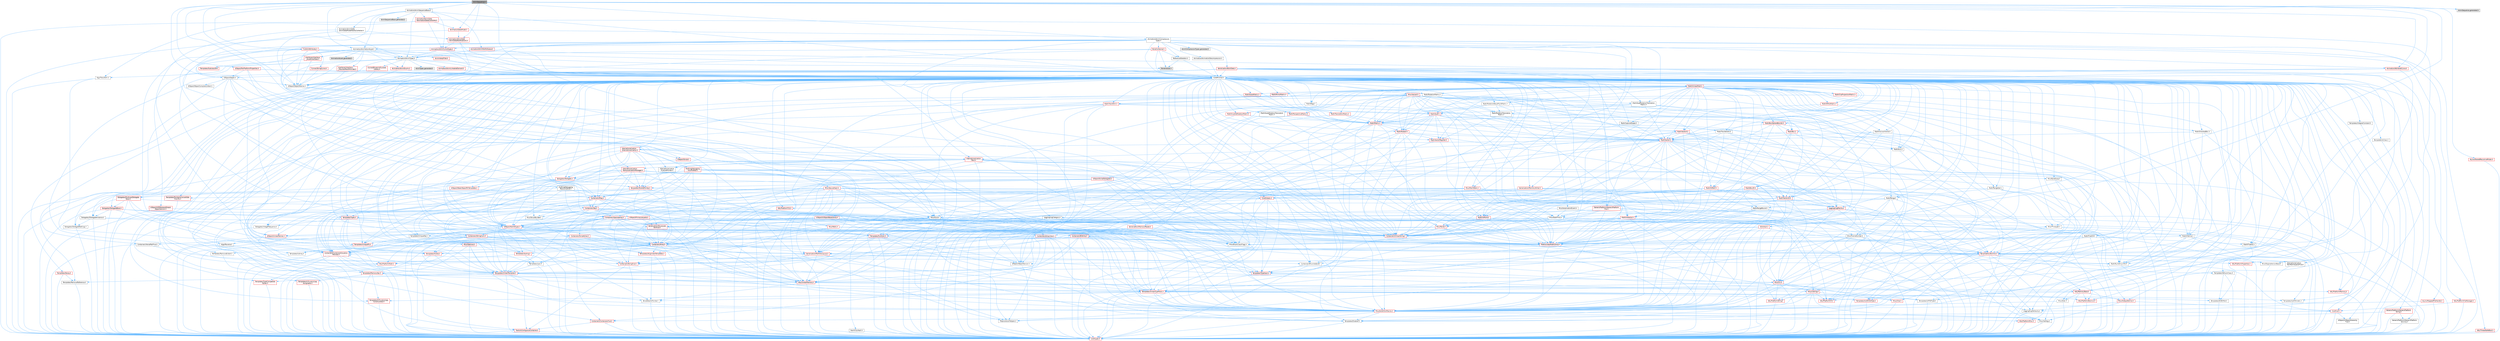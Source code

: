 digraph "AnimSequence.h"
{
 // INTERACTIVE_SVG=YES
 // LATEX_PDF_SIZE
  bgcolor="transparent";
  edge [fontname=Helvetica,fontsize=10,labelfontname=Helvetica,labelfontsize=10];
  node [fontname=Helvetica,fontsize=10,shape=box,height=0.2,width=0.4];
  Node1 [id="Node000001",label="AnimSequence.h",height=0.2,width=0.4,color="gray40", fillcolor="grey60", style="filled", fontcolor="black",tooltip=" "];
  Node1 -> Node2 [id="edge1_Node000001_Node000002",color="steelblue1",style="solid",tooltip=" "];
  Node2 [id="Node000002",label="CoreMinimal.h",height=0.2,width=0.4,color="grey40", fillcolor="white", style="filled",URL="$d7/d67/CoreMinimal_8h.html",tooltip=" "];
  Node2 -> Node3 [id="edge2_Node000002_Node000003",color="steelblue1",style="solid",tooltip=" "];
  Node3 [id="Node000003",label="CoreTypes.h",height=0.2,width=0.4,color="red", fillcolor="#FFF0F0", style="filled",URL="$dc/dec/CoreTypes_8h.html",tooltip=" "];
  Node2 -> Node17 [id="edge3_Node000002_Node000017",color="steelblue1",style="solid",tooltip=" "];
  Node17 [id="Node000017",label="CoreFwd.h",height=0.2,width=0.4,color="red", fillcolor="#FFF0F0", style="filled",URL="$d1/d1e/CoreFwd_8h.html",tooltip=" "];
  Node17 -> Node3 [id="edge4_Node000017_Node000003",color="steelblue1",style="solid",tooltip=" "];
  Node17 -> Node18 [id="edge5_Node000017_Node000018",color="steelblue1",style="solid",tooltip=" "];
  Node18 [id="Node000018",label="Containers/ContainersFwd.h",height=0.2,width=0.4,color="red", fillcolor="#FFF0F0", style="filled",URL="$d4/d0a/ContainersFwd_8h.html",tooltip=" "];
  Node18 -> Node3 [id="edge6_Node000018_Node000003",color="steelblue1",style="solid",tooltip=" "];
  Node18 -> Node19 [id="edge7_Node000018_Node000019",color="steelblue1",style="solid",tooltip=" "];
  Node19 [id="Node000019",label="Traits/IsContiguousContainer.h",height=0.2,width=0.4,color="red", fillcolor="#FFF0F0", style="filled",URL="$d5/d3c/IsContiguousContainer_8h.html",tooltip=" "];
  Node19 -> Node3 [id="edge8_Node000019_Node000003",color="steelblue1",style="solid",tooltip=" "];
  Node17 -> Node23 [id="edge9_Node000017_Node000023",color="steelblue1",style="solid",tooltip=" "];
  Node23 [id="Node000023",label="UObject/UObjectHierarchy\lFwd.h",height=0.2,width=0.4,color="grey40", fillcolor="white", style="filled",URL="$d3/d13/UObjectHierarchyFwd_8h.html",tooltip=" "];
  Node2 -> Node23 [id="edge10_Node000002_Node000023",color="steelblue1",style="solid",tooltip=" "];
  Node2 -> Node18 [id="edge11_Node000002_Node000018",color="steelblue1",style="solid",tooltip=" "];
  Node2 -> Node24 [id="edge12_Node000002_Node000024",color="steelblue1",style="solid",tooltip=" "];
  Node24 [id="Node000024",label="Misc/VarArgs.h",height=0.2,width=0.4,color="grey40", fillcolor="white", style="filled",URL="$d5/d6f/VarArgs_8h.html",tooltip=" "];
  Node24 -> Node3 [id="edge13_Node000024_Node000003",color="steelblue1",style="solid",tooltip=" "];
  Node2 -> Node25 [id="edge14_Node000002_Node000025",color="steelblue1",style="solid",tooltip=" "];
  Node25 [id="Node000025",label="Logging/LogVerbosity.h",height=0.2,width=0.4,color="grey40", fillcolor="white", style="filled",URL="$d2/d8f/LogVerbosity_8h.html",tooltip=" "];
  Node25 -> Node3 [id="edge15_Node000025_Node000003",color="steelblue1",style="solid",tooltip=" "];
  Node2 -> Node26 [id="edge16_Node000002_Node000026",color="steelblue1",style="solid",tooltip=" "];
  Node26 [id="Node000026",label="Misc/OutputDevice.h",height=0.2,width=0.4,color="red", fillcolor="#FFF0F0", style="filled",URL="$d7/d32/OutputDevice_8h.html",tooltip=" "];
  Node26 -> Node17 [id="edge17_Node000026_Node000017",color="steelblue1",style="solid",tooltip=" "];
  Node26 -> Node3 [id="edge18_Node000026_Node000003",color="steelblue1",style="solid",tooltip=" "];
  Node26 -> Node25 [id="edge19_Node000026_Node000025",color="steelblue1",style="solid",tooltip=" "];
  Node26 -> Node24 [id="edge20_Node000026_Node000024",color="steelblue1",style="solid",tooltip=" "];
  Node2 -> Node32 [id="edge21_Node000002_Node000032",color="steelblue1",style="solid",tooltip=" "];
  Node32 [id="Node000032",label="HAL/PlatformCrt.h",height=0.2,width=0.4,color="red", fillcolor="#FFF0F0", style="filled",URL="$d8/d75/PlatformCrt_8h.html",tooltip=" "];
  Node2 -> Node42 [id="edge22_Node000002_Node000042",color="steelblue1",style="solid",tooltip=" "];
  Node42 [id="Node000042",label="HAL/PlatformMisc.h",height=0.2,width=0.4,color="red", fillcolor="#FFF0F0", style="filled",URL="$d0/df5/PlatformMisc_8h.html",tooltip=" "];
  Node42 -> Node3 [id="edge23_Node000042_Node000003",color="steelblue1",style="solid",tooltip=" "];
  Node2 -> Node61 [id="edge24_Node000002_Node000061",color="steelblue1",style="solid",tooltip=" "];
  Node61 [id="Node000061",label="Misc/AssertionMacros.h",height=0.2,width=0.4,color="red", fillcolor="#FFF0F0", style="filled",URL="$d0/dfa/AssertionMacros_8h.html",tooltip=" "];
  Node61 -> Node3 [id="edge25_Node000061_Node000003",color="steelblue1",style="solid",tooltip=" "];
  Node61 -> Node42 [id="edge26_Node000061_Node000042",color="steelblue1",style="solid",tooltip=" "];
  Node61 -> Node8 [id="edge27_Node000061_Node000008",color="steelblue1",style="solid",tooltip=" "];
  Node8 [id="Node000008",label="PreprocessorHelpers.h",height=0.2,width=0.4,color="grey40", fillcolor="white", style="filled",URL="$db/ddb/PreprocessorHelpers_8h.html",tooltip=" "];
  Node61 -> Node62 [id="edge28_Node000061_Node000062",color="steelblue1",style="solid",tooltip=" "];
  Node62 [id="Node000062",label="Templates/EnableIf.h",height=0.2,width=0.4,color="grey40", fillcolor="white", style="filled",URL="$d7/d60/EnableIf_8h.html",tooltip=" "];
  Node62 -> Node3 [id="edge29_Node000062_Node000003",color="steelblue1",style="solid",tooltip=" "];
  Node61 -> Node24 [id="edge30_Node000061_Node000024",color="steelblue1",style="solid",tooltip=" "];
  Node2 -> Node70 [id="edge31_Node000002_Node000070",color="steelblue1",style="solid",tooltip=" "];
  Node70 [id="Node000070",label="Templates/IsPointer.h",height=0.2,width=0.4,color="grey40", fillcolor="white", style="filled",URL="$d7/d05/IsPointer_8h.html",tooltip=" "];
  Node70 -> Node3 [id="edge32_Node000070_Node000003",color="steelblue1",style="solid",tooltip=" "];
  Node2 -> Node71 [id="edge33_Node000002_Node000071",color="steelblue1",style="solid",tooltip=" "];
  Node71 [id="Node000071",label="HAL/PlatformMemory.h",height=0.2,width=0.4,color="red", fillcolor="#FFF0F0", style="filled",URL="$de/d68/PlatformMemory_8h.html",tooltip=" "];
  Node71 -> Node3 [id="edge34_Node000071_Node000003",color="steelblue1",style="solid",tooltip=" "];
  Node2 -> Node54 [id="edge35_Node000002_Node000054",color="steelblue1",style="solid",tooltip=" "];
  Node54 [id="Node000054",label="HAL/PlatformAtomics.h",height=0.2,width=0.4,color="red", fillcolor="#FFF0F0", style="filled",URL="$d3/d36/PlatformAtomics_8h.html",tooltip=" "];
  Node54 -> Node3 [id="edge36_Node000054_Node000003",color="steelblue1",style="solid",tooltip=" "];
  Node2 -> Node76 [id="edge37_Node000002_Node000076",color="steelblue1",style="solid",tooltip=" "];
  Node76 [id="Node000076",label="Misc/Exec.h",height=0.2,width=0.4,color="grey40", fillcolor="white", style="filled",URL="$de/ddb/Exec_8h.html",tooltip=" "];
  Node76 -> Node3 [id="edge38_Node000076_Node000003",color="steelblue1",style="solid",tooltip=" "];
  Node76 -> Node61 [id="edge39_Node000076_Node000061",color="steelblue1",style="solid",tooltip=" "];
  Node2 -> Node77 [id="edge40_Node000002_Node000077",color="steelblue1",style="solid",tooltip=" "];
  Node77 [id="Node000077",label="HAL/MemoryBase.h",height=0.2,width=0.4,color="red", fillcolor="#FFF0F0", style="filled",URL="$d6/d9f/MemoryBase_8h.html",tooltip=" "];
  Node77 -> Node3 [id="edge41_Node000077_Node000003",color="steelblue1",style="solid",tooltip=" "];
  Node77 -> Node54 [id="edge42_Node000077_Node000054",color="steelblue1",style="solid",tooltip=" "];
  Node77 -> Node32 [id="edge43_Node000077_Node000032",color="steelblue1",style="solid",tooltip=" "];
  Node77 -> Node76 [id="edge44_Node000077_Node000076",color="steelblue1",style="solid",tooltip=" "];
  Node77 -> Node26 [id="edge45_Node000077_Node000026",color="steelblue1",style="solid",tooltip=" "];
  Node2 -> Node87 [id="edge46_Node000002_Node000087",color="steelblue1",style="solid",tooltip=" "];
  Node87 [id="Node000087",label="HAL/UnrealMemory.h",height=0.2,width=0.4,color="red", fillcolor="#FFF0F0", style="filled",URL="$d9/d96/UnrealMemory_8h.html",tooltip=" "];
  Node87 -> Node3 [id="edge47_Node000087_Node000003",color="steelblue1",style="solid",tooltip=" "];
  Node87 -> Node77 [id="edge48_Node000087_Node000077",color="steelblue1",style="solid",tooltip=" "];
  Node87 -> Node71 [id="edge49_Node000087_Node000071",color="steelblue1",style="solid",tooltip=" "];
  Node87 -> Node70 [id="edge50_Node000087_Node000070",color="steelblue1",style="solid",tooltip=" "];
  Node2 -> Node89 [id="edge51_Node000002_Node000089",color="steelblue1",style="solid",tooltip=" "];
  Node89 [id="Node000089",label="Templates/IsArithmetic.h",height=0.2,width=0.4,color="grey40", fillcolor="white", style="filled",URL="$d2/d5d/IsArithmetic_8h.html",tooltip=" "];
  Node89 -> Node3 [id="edge52_Node000089_Node000003",color="steelblue1",style="solid",tooltip=" "];
  Node2 -> Node83 [id="edge53_Node000002_Node000083",color="steelblue1",style="solid",tooltip=" "];
  Node83 [id="Node000083",label="Templates/AndOrNot.h",height=0.2,width=0.4,color="grey40", fillcolor="white", style="filled",URL="$db/d0a/AndOrNot_8h.html",tooltip=" "];
  Node83 -> Node3 [id="edge54_Node000083_Node000003",color="steelblue1",style="solid",tooltip=" "];
  Node2 -> Node90 [id="edge55_Node000002_Node000090",color="steelblue1",style="solid",tooltip=" "];
  Node90 [id="Node000090",label="Templates/IsPODType.h",height=0.2,width=0.4,color="grey40", fillcolor="white", style="filled",URL="$d7/db1/IsPODType_8h.html",tooltip=" "];
  Node90 -> Node3 [id="edge56_Node000090_Node000003",color="steelblue1",style="solid",tooltip=" "];
  Node2 -> Node91 [id="edge57_Node000002_Node000091",color="steelblue1",style="solid",tooltip=" "];
  Node91 [id="Node000091",label="Templates/IsUECoreType.h",height=0.2,width=0.4,color="red", fillcolor="#FFF0F0", style="filled",URL="$d1/db8/IsUECoreType_8h.html",tooltip=" "];
  Node91 -> Node3 [id="edge58_Node000091_Node000003",color="steelblue1",style="solid",tooltip=" "];
  Node2 -> Node84 [id="edge59_Node000002_Node000084",color="steelblue1",style="solid",tooltip=" "];
  Node84 [id="Node000084",label="Templates/IsTriviallyCopy\lConstructible.h",height=0.2,width=0.4,color="red", fillcolor="#FFF0F0", style="filled",URL="$d3/d78/IsTriviallyCopyConstructible_8h.html",tooltip=" "];
  Node84 -> Node3 [id="edge60_Node000084_Node000003",color="steelblue1",style="solid",tooltip=" "];
  Node2 -> Node92 [id="edge61_Node000002_Node000092",color="steelblue1",style="solid",tooltip=" "];
  Node92 [id="Node000092",label="Templates/UnrealTypeTraits.h",height=0.2,width=0.4,color="red", fillcolor="#FFF0F0", style="filled",URL="$d2/d2d/UnrealTypeTraits_8h.html",tooltip=" "];
  Node92 -> Node3 [id="edge62_Node000092_Node000003",color="steelblue1",style="solid",tooltip=" "];
  Node92 -> Node70 [id="edge63_Node000092_Node000070",color="steelblue1",style="solid",tooltip=" "];
  Node92 -> Node61 [id="edge64_Node000092_Node000061",color="steelblue1",style="solid",tooltip=" "];
  Node92 -> Node83 [id="edge65_Node000092_Node000083",color="steelblue1",style="solid",tooltip=" "];
  Node92 -> Node62 [id="edge66_Node000092_Node000062",color="steelblue1",style="solid",tooltip=" "];
  Node92 -> Node89 [id="edge67_Node000092_Node000089",color="steelblue1",style="solid",tooltip=" "];
  Node92 -> Node90 [id="edge68_Node000092_Node000090",color="steelblue1",style="solid",tooltip=" "];
  Node92 -> Node91 [id="edge69_Node000092_Node000091",color="steelblue1",style="solid",tooltip=" "];
  Node92 -> Node84 [id="edge70_Node000092_Node000084",color="steelblue1",style="solid",tooltip=" "];
  Node2 -> Node62 [id="edge71_Node000002_Node000062",color="steelblue1",style="solid",tooltip=" "];
  Node2 -> Node94 [id="edge72_Node000002_Node000094",color="steelblue1",style="solid",tooltip=" "];
  Node94 [id="Node000094",label="Templates/RemoveReference.h",height=0.2,width=0.4,color="grey40", fillcolor="white", style="filled",URL="$da/dbe/RemoveReference_8h.html",tooltip=" "];
  Node94 -> Node3 [id="edge73_Node000094_Node000003",color="steelblue1",style="solid",tooltip=" "];
  Node2 -> Node95 [id="edge74_Node000002_Node000095",color="steelblue1",style="solid",tooltip=" "];
  Node95 [id="Node000095",label="Templates/IntegralConstant.h",height=0.2,width=0.4,color="grey40", fillcolor="white", style="filled",URL="$db/d1b/IntegralConstant_8h.html",tooltip=" "];
  Node95 -> Node3 [id="edge75_Node000095_Node000003",color="steelblue1",style="solid",tooltip=" "];
  Node2 -> Node96 [id="edge76_Node000002_Node000096",color="steelblue1",style="solid",tooltip=" "];
  Node96 [id="Node000096",label="Templates/IsClass.h",height=0.2,width=0.4,color="grey40", fillcolor="white", style="filled",URL="$db/dcb/IsClass_8h.html",tooltip=" "];
  Node96 -> Node3 [id="edge77_Node000096_Node000003",color="steelblue1",style="solid",tooltip=" "];
  Node2 -> Node97 [id="edge78_Node000002_Node000097",color="steelblue1",style="solid",tooltip=" "];
  Node97 [id="Node000097",label="Templates/TypeCompatible\lBytes.h",height=0.2,width=0.4,color="red", fillcolor="#FFF0F0", style="filled",URL="$df/d0a/TypeCompatibleBytes_8h.html",tooltip=" "];
  Node97 -> Node3 [id="edge79_Node000097_Node000003",color="steelblue1",style="solid",tooltip=" "];
  Node2 -> Node19 [id="edge80_Node000002_Node000019",color="steelblue1",style="solid",tooltip=" "];
  Node2 -> Node98 [id="edge81_Node000002_Node000098",color="steelblue1",style="solid",tooltip=" "];
  Node98 [id="Node000098",label="Templates/UnrealTemplate.h",height=0.2,width=0.4,color="red", fillcolor="#FFF0F0", style="filled",URL="$d4/d24/UnrealTemplate_8h.html",tooltip=" "];
  Node98 -> Node3 [id="edge82_Node000098_Node000003",color="steelblue1",style="solid",tooltip=" "];
  Node98 -> Node70 [id="edge83_Node000098_Node000070",color="steelblue1",style="solid",tooltip=" "];
  Node98 -> Node87 [id="edge84_Node000098_Node000087",color="steelblue1",style="solid",tooltip=" "];
  Node98 -> Node92 [id="edge85_Node000098_Node000092",color="steelblue1",style="solid",tooltip=" "];
  Node98 -> Node94 [id="edge86_Node000098_Node000094",color="steelblue1",style="solid",tooltip=" "];
  Node98 -> Node97 [id="edge87_Node000098_Node000097",color="steelblue1",style="solid",tooltip=" "];
  Node98 -> Node19 [id="edge88_Node000098_Node000019",color="steelblue1",style="solid",tooltip=" "];
  Node2 -> Node47 [id="edge89_Node000002_Node000047",color="steelblue1",style="solid",tooltip=" "];
  Node47 [id="Node000047",label="Math/NumericLimits.h",height=0.2,width=0.4,color="grey40", fillcolor="white", style="filled",URL="$df/d1b/NumericLimits_8h.html",tooltip=" "];
  Node47 -> Node3 [id="edge90_Node000047_Node000003",color="steelblue1",style="solid",tooltip=" "];
  Node2 -> Node102 [id="edge91_Node000002_Node000102",color="steelblue1",style="solid",tooltip=" "];
  Node102 [id="Node000102",label="HAL/PlatformMath.h",height=0.2,width=0.4,color="red", fillcolor="#FFF0F0", style="filled",URL="$dc/d53/PlatformMath_8h.html",tooltip=" "];
  Node102 -> Node3 [id="edge92_Node000102_Node000003",color="steelblue1",style="solid",tooltip=" "];
  Node2 -> Node85 [id="edge93_Node000002_Node000085",color="steelblue1",style="solid",tooltip=" "];
  Node85 [id="Node000085",label="Templates/IsTriviallyCopy\lAssignable.h",height=0.2,width=0.4,color="red", fillcolor="#FFF0F0", style="filled",URL="$d2/df2/IsTriviallyCopyAssignable_8h.html",tooltip=" "];
  Node85 -> Node3 [id="edge94_Node000085_Node000003",color="steelblue1",style="solid",tooltip=" "];
  Node2 -> Node110 [id="edge95_Node000002_Node000110",color="steelblue1",style="solid",tooltip=" "];
  Node110 [id="Node000110",label="Templates/MemoryOps.h",height=0.2,width=0.4,color="red", fillcolor="#FFF0F0", style="filled",URL="$db/dea/MemoryOps_8h.html",tooltip=" "];
  Node110 -> Node3 [id="edge96_Node000110_Node000003",color="steelblue1",style="solid",tooltip=" "];
  Node110 -> Node87 [id="edge97_Node000110_Node000087",color="steelblue1",style="solid",tooltip=" "];
  Node110 -> Node85 [id="edge98_Node000110_Node000085",color="steelblue1",style="solid",tooltip=" "];
  Node110 -> Node84 [id="edge99_Node000110_Node000084",color="steelblue1",style="solid",tooltip=" "];
  Node110 -> Node92 [id="edge100_Node000110_Node000092",color="steelblue1",style="solid",tooltip=" "];
  Node2 -> Node111 [id="edge101_Node000002_Node000111",color="steelblue1",style="solid",tooltip=" "];
  Node111 [id="Node000111",label="Containers/ContainerAllocation\lPolicies.h",height=0.2,width=0.4,color="red", fillcolor="#FFF0F0", style="filled",URL="$d7/dff/ContainerAllocationPolicies_8h.html",tooltip=" "];
  Node111 -> Node3 [id="edge102_Node000111_Node000003",color="steelblue1",style="solid",tooltip=" "];
  Node111 -> Node111 [id="edge103_Node000111_Node000111",color="steelblue1",style="solid",tooltip=" "];
  Node111 -> Node102 [id="edge104_Node000111_Node000102",color="steelblue1",style="solid",tooltip=" "];
  Node111 -> Node87 [id="edge105_Node000111_Node000087",color="steelblue1",style="solid",tooltip=" "];
  Node111 -> Node47 [id="edge106_Node000111_Node000047",color="steelblue1",style="solid",tooltip=" "];
  Node111 -> Node61 [id="edge107_Node000111_Node000061",color="steelblue1",style="solid",tooltip=" "];
  Node111 -> Node110 [id="edge108_Node000111_Node000110",color="steelblue1",style="solid",tooltip=" "];
  Node111 -> Node97 [id="edge109_Node000111_Node000097",color="steelblue1",style="solid",tooltip=" "];
  Node2 -> Node114 [id="edge110_Node000002_Node000114",color="steelblue1",style="solid",tooltip=" "];
  Node114 [id="Node000114",label="Templates/IsEnumClass.h",height=0.2,width=0.4,color="grey40", fillcolor="white", style="filled",URL="$d7/d15/IsEnumClass_8h.html",tooltip=" "];
  Node114 -> Node3 [id="edge111_Node000114_Node000003",color="steelblue1",style="solid",tooltip=" "];
  Node114 -> Node83 [id="edge112_Node000114_Node000083",color="steelblue1",style="solid",tooltip=" "];
  Node2 -> Node115 [id="edge113_Node000002_Node000115",color="steelblue1",style="solid",tooltip=" "];
  Node115 [id="Node000115",label="HAL/PlatformProperties.h",height=0.2,width=0.4,color="red", fillcolor="#FFF0F0", style="filled",URL="$d9/db0/PlatformProperties_8h.html",tooltip=" "];
  Node115 -> Node3 [id="edge114_Node000115_Node000003",color="steelblue1",style="solid",tooltip=" "];
  Node2 -> Node118 [id="edge115_Node000002_Node000118",color="steelblue1",style="solid",tooltip=" "];
  Node118 [id="Node000118",label="Misc/EngineVersionBase.h",height=0.2,width=0.4,color="grey40", fillcolor="white", style="filled",URL="$d5/d2b/EngineVersionBase_8h.html",tooltip=" "];
  Node118 -> Node3 [id="edge116_Node000118_Node000003",color="steelblue1",style="solid",tooltip=" "];
  Node2 -> Node119 [id="edge117_Node000002_Node000119",color="steelblue1",style="solid",tooltip=" "];
  Node119 [id="Node000119",label="Internationalization\l/TextNamespaceFwd.h",height=0.2,width=0.4,color="grey40", fillcolor="white", style="filled",URL="$d8/d97/TextNamespaceFwd_8h.html",tooltip=" "];
  Node119 -> Node3 [id="edge118_Node000119_Node000003",color="steelblue1",style="solid",tooltip=" "];
  Node2 -> Node120 [id="edge119_Node000002_Node000120",color="steelblue1",style="solid",tooltip=" "];
  Node120 [id="Node000120",label="Serialization/Archive.h",height=0.2,width=0.4,color="red", fillcolor="#FFF0F0", style="filled",URL="$d7/d3b/Archive_8h.html",tooltip=" "];
  Node120 -> Node17 [id="edge120_Node000120_Node000017",color="steelblue1",style="solid",tooltip=" "];
  Node120 -> Node3 [id="edge121_Node000120_Node000003",color="steelblue1",style="solid",tooltip=" "];
  Node120 -> Node115 [id="edge122_Node000120_Node000115",color="steelblue1",style="solid",tooltip=" "];
  Node120 -> Node119 [id="edge123_Node000120_Node000119",color="steelblue1",style="solid",tooltip=" "];
  Node120 -> Node61 [id="edge124_Node000120_Node000061",color="steelblue1",style="solid",tooltip=" "];
  Node120 -> Node118 [id="edge125_Node000120_Node000118",color="steelblue1",style="solid",tooltip=" "];
  Node120 -> Node24 [id="edge126_Node000120_Node000024",color="steelblue1",style="solid",tooltip=" "];
  Node120 -> Node62 [id="edge127_Node000120_Node000062",color="steelblue1",style="solid",tooltip=" "];
  Node120 -> Node114 [id="edge128_Node000120_Node000114",color="steelblue1",style="solid",tooltip=" "];
  Node120 -> Node98 [id="edge129_Node000120_Node000098",color="steelblue1",style="solid",tooltip=" "];
  Node120 -> Node123 [id="edge130_Node000120_Node000123",color="steelblue1",style="solid",tooltip=" "];
  Node123 [id="Node000123",label="UObject/ObjectVersion.h",height=0.2,width=0.4,color="grey40", fillcolor="white", style="filled",URL="$da/d63/ObjectVersion_8h.html",tooltip=" "];
  Node123 -> Node3 [id="edge131_Node000123_Node000003",color="steelblue1",style="solid",tooltip=" "];
  Node2 -> Node124 [id="edge132_Node000002_Node000124",color="steelblue1",style="solid",tooltip=" "];
  Node124 [id="Node000124",label="Templates/Less.h",height=0.2,width=0.4,color="grey40", fillcolor="white", style="filled",URL="$de/dc8/Less_8h.html",tooltip=" "];
  Node124 -> Node3 [id="edge133_Node000124_Node000003",color="steelblue1",style="solid",tooltip=" "];
  Node124 -> Node98 [id="edge134_Node000124_Node000098",color="steelblue1",style="solid",tooltip=" "];
  Node2 -> Node125 [id="edge135_Node000002_Node000125",color="steelblue1",style="solid",tooltip=" "];
  Node125 [id="Node000125",label="Templates/Sorting.h",height=0.2,width=0.4,color="red", fillcolor="#FFF0F0", style="filled",URL="$d3/d9e/Sorting_8h.html",tooltip=" "];
  Node125 -> Node3 [id="edge136_Node000125_Node000003",color="steelblue1",style="solid",tooltip=" "];
  Node125 -> Node102 [id="edge137_Node000125_Node000102",color="steelblue1",style="solid",tooltip=" "];
  Node125 -> Node124 [id="edge138_Node000125_Node000124",color="steelblue1",style="solid",tooltip=" "];
  Node2 -> Node136 [id="edge139_Node000002_Node000136",color="steelblue1",style="solid",tooltip=" "];
  Node136 [id="Node000136",label="Misc/Char.h",height=0.2,width=0.4,color="red", fillcolor="#FFF0F0", style="filled",URL="$d0/d58/Char_8h.html",tooltip=" "];
  Node136 -> Node3 [id="edge140_Node000136_Node000003",color="steelblue1",style="solid",tooltip=" "];
  Node2 -> Node139 [id="edge141_Node000002_Node000139",color="steelblue1",style="solid",tooltip=" "];
  Node139 [id="Node000139",label="GenericPlatform/GenericPlatform\lStricmp.h",height=0.2,width=0.4,color="grey40", fillcolor="white", style="filled",URL="$d2/d86/GenericPlatformStricmp_8h.html",tooltip=" "];
  Node139 -> Node3 [id="edge142_Node000139_Node000003",color="steelblue1",style="solid",tooltip=" "];
  Node2 -> Node140 [id="edge143_Node000002_Node000140",color="steelblue1",style="solid",tooltip=" "];
  Node140 [id="Node000140",label="GenericPlatform/GenericPlatform\lString.h",height=0.2,width=0.4,color="red", fillcolor="#FFF0F0", style="filled",URL="$dd/d20/GenericPlatformString_8h.html",tooltip=" "];
  Node140 -> Node3 [id="edge144_Node000140_Node000003",color="steelblue1",style="solid",tooltip=" "];
  Node140 -> Node139 [id="edge145_Node000140_Node000139",color="steelblue1",style="solid",tooltip=" "];
  Node140 -> Node62 [id="edge146_Node000140_Node000062",color="steelblue1",style="solid",tooltip=" "];
  Node2 -> Node73 [id="edge147_Node000002_Node000073",color="steelblue1",style="solid",tooltip=" "];
  Node73 [id="Node000073",label="HAL/PlatformString.h",height=0.2,width=0.4,color="red", fillcolor="#FFF0F0", style="filled",URL="$db/db5/PlatformString_8h.html",tooltip=" "];
  Node73 -> Node3 [id="edge148_Node000073_Node000003",color="steelblue1",style="solid",tooltip=" "];
  Node2 -> Node143 [id="edge149_Node000002_Node000143",color="steelblue1",style="solid",tooltip=" "];
  Node143 [id="Node000143",label="Misc/CString.h",height=0.2,width=0.4,color="red", fillcolor="#FFF0F0", style="filled",URL="$d2/d49/CString_8h.html",tooltip=" "];
  Node143 -> Node3 [id="edge150_Node000143_Node000003",color="steelblue1",style="solid",tooltip=" "];
  Node143 -> Node32 [id="edge151_Node000143_Node000032",color="steelblue1",style="solid",tooltip=" "];
  Node143 -> Node73 [id="edge152_Node000143_Node000073",color="steelblue1",style="solid",tooltip=" "];
  Node143 -> Node61 [id="edge153_Node000143_Node000061",color="steelblue1",style="solid",tooltip=" "];
  Node143 -> Node136 [id="edge154_Node000143_Node000136",color="steelblue1",style="solid",tooltip=" "];
  Node143 -> Node24 [id="edge155_Node000143_Node000024",color="steelblue1",style="solid",tooltip=" "];
  Node2 -> Node144 [id="edge156_Node000002_Node000144",color="steelblue1",style="solid",tooltip=" "];
  Node144 [id="Node000144",label="Misc/Crc.h",height=0.2,width=0.4,color="red", fillcolor="#FFF0F0", style="filled",URL="$d4/dd2/Crc_8h.html",tooltip=" "];
  Node144 -> Node3 [id="edge157_Node000144_Node000003",color="steelblue1",style="solid",tooltip=" "];
  Node144 -> Node73 [id="edge158_Node000144_Node000073",color="steelblue1",style="solid",tooltip=" "];
  Node144 -> Node61 [id="edge159_Node000144_Node000061",color="steelblue1",style="solid",tooltip=" "];
  Node144 -> Node143 [id="edge160_Node000144_Node000143",color="steelblue1",style="solid",tooltip=" "];
  Node144 -> Node136 [id="edge161_Node000144_Node000136",color="steelblue1",style="solid",tooltip=" "];
  Node144 -> Node92 [id="edge162_Node000144_Node000092",color="steelblue1",style="solid",tooltip=" "];
  Node2 -> Node135 [id="edge163_Node000002_Node000135",color="steelblue1",style="solid",tooltip=" "];
  Node135 [id="Node000135",label="Math/UnrealMathUtility.h",height=0.2,width=0.4,color="red", fillcolor="#FFF0F0", style="filled",URL="$db/db8/UnrealMathUtility_8h.html",tooltip=" "];
  Node135 -> Node3 [id="edge164_Node000135_Node000003",color="steelblue1",style="solid",tooltip=" "];
  Node135 -> Node61 [id="edge165_Node000135_Node000061",color="steelblue1",style="solid",tooltip=" "];
  Node135 -> Node102 [id="edge166_Node000135_Node000102",color="steelblue1",style="solid",tooltip=" "];
  Node2 -> Node145 [id="edge167_Node000002_Node000145",color="steelblue1",style="solid",tooltip=" "];
  Node145 [id="Node000145",label="Containers/UnrealString.h",height=0.2,width=0.4,color="red", fillcolor="#FFF0F0", style="filled",URL="$d5/dba/UnrealString_8h.html",tooltip=" "];
  Node2 -> Node149 [id="edge168_Node000002_Node000149",color="steelblue1",style="solid",tooltip=" "];
  Node149 [id="Node000149",label="Containers/Array.h",height=0.2,width=0.4,color="red", fillcolor="#FFF0F0", style="filled",URL="$df/dd0/Array_8h.html",tooltip=" "];
  Node149 -> Node3 [id="edge169_Node000149_Node000003",color="steelblue1",style="solid",tooltip=" "];
  Node149 -> Node61 [id="edge170_Node000149_Node000061",color="steelblue1",style="solid",tooltip=" "];
  Node149 -> Node87 [id="edge171_Node000149_Node000087",color="steelblue1",style="solid",tooltip=" "];
  Node149 -> Node92 [id="edge172_Node000149_Node000092",color="steelblue1",style="solid",tooltip=" "];
  Node149 -> Node98 [id="edge173_Node000149_Node000098",color="steelblue1",style="solid",tooltip=" "];
  Node149 -> Node111 [id="edge174_Node000149_Node000111",color="steelblue1",style="solid",tooltip=" "];
  Node149 -> Node120 [id="edge175_Node000149_Node000120",color="steelblue1",style="solid",tooltip=" "];
  Node149 -> Node128 [id="edge176_Node000149_Node000128",color="steelblue1",style="solid",tooltip=" "];
  Node128 [id="Node000128",label="Templates/Invoke.h",height=0.2,width=0.4,color="red", fillcolor="#FFF0F0", style="filled",URL="$d7/deb/Invoke_8h.html",tooltip=" "];
  Node128 -> Node3 [id="edge177_Node000128_Node000003",color="steelblue1",style="solid",tooltip=" "];
  Node128 -> Node98 [id="edge178_Node000128_Node000098",color="steelblue1",style="solid",tooltip=" "];
  Node149 -> Node124 [id="edge179_Node000149_Node000124",color="steelblue1",style="solid",tooltip=" "];
  Node149 -> Node125 [id="edge180_Node000149_Node000125",color="steelblue1",style="solid",tooltip=" "];
  Node149 -> Node172 [id="edge181_Node000149_Node000172",color="steelblue1",style="solid",tooltip=" "];
  Node172 [id="Node000172",label="Templates/AlignmentTemplates.h",height=0.2,width=0.4,color="red", fillcolor="#FFF0F0", style="filled",URL="$dd/d32/AlignmentTemplates_8h.html",tooltip=" "];
  Node172 -> Node3 [id="edge182_Node000172_Node000003",color="steelblue1",style="solid",tooltip=" "];
  Node172 -> Node70 [id="edge183_Node000172_Node000070",color="steelblue1",style="solid",tooltip=" "];
  Node2 -> Node173 [id="edge184_Node000002_Node000173",color="steelblue1",style="solid",tooltip=" "];
  Node173 [id="Node000173",label="Misc/FrameNumber.h",height=0.2,width=0.4,color="grey40", fillcolor="white", style="filled",URL="$dd/dbd/FrameNumber_8h.html",tooltip=" "];
  Node173 -> Node3 [id="edge185_Node000173_Node000003",color="steelblue1",style="solid",tooltip=" "];
  Node173 -> Node47 [id="edge186_Node000173_Node000047",color="steelblue1",style="solid",tooltip=" "];
  Node173 -> Node135 [id="edge187_Node000173_Node000135",color="steelblue1",style="solid",tooltip=" "];
  Node173 -> Node62 [id="edge188_Node000173_Node000062",color="steelblue1",style="solid",tooltip=" "];
  Node173 -> Node92 [id="edge189_Node000173_Node000092",color="steelblue1",style="solid",tooltip=" "];
  Node2 -> Node174 [id="edge190_Node000002_Node000174",color="steelblue1",style="solid",tooltip=" "];
  Node174 [id="Node000174",label="Misc/Timespan.h",height=0.2,width=0.4,color="grey40", fillcolor="white", style="filled",URL="$da/dd9/Timespan_8h.html",tooltip=" "];
  Node174 -> Node3 [id="edge191_Node000174_Node000003",color="steelblue1",style="solid",tooltip=" "];
  Node174 -> Node175 [id="edge192_Node000174_Node000175",color="steelblue1",style="solid",tooltip=" "];
  Node175 [id="Node000175",label="Math/Interval.h",height=0.2,width=0.4,color="grey40", fillcolor="white", style="filled",URL="$d1/d55/Interval_8h.html",tooltip=" "];
  Node175 -> Node3 [id="edge193_Node000175_Node000003",color="steelblue1",style="solid",tooltip=" "];
  Node175 -> Node89 [id="edge194_Node000175_Node000089",color="steelblue1",style="solid",tooltip=" "];
  Node175 -> Node92 [id="edge195_Node000175_Node000092",color="steelblue1",style="solid",tooltip=" "];
  Node175 -> Node47 [id="edge196_Node000175_Node000047",color="steelblue1",style="solid",tooltip=" "];
  Node175 -> Node135 [id="edge197_Node000175_Node000135",color="steelblue1",style="solid",tooltip=" "];
  Node174 -> Node135 [id="edge198_Node000174_Node000135",color="steelblue1",style="solid",tooltip=" "];
  Node174 -> Node61 [id="edge199_Node000174_Node000061",color="steelblue1",style="solid",tooltip=" "];
  Node2 -> Node176 [id="edge200_Node000002_Node000176",color="steelblue1",style="solid",tooltip=" "];
  Node176 [id="Node000176",label="Containers/StringConv.h",height=0.2,width=0.4,color="red", fillcolor="#FFF0F0", style="filled",URL="$d3/ddf/StringConv_8h.html",tooltip=" "];
  Node176 -> Node3 [id="edge201_Node000176_Node000003",color="steelblue1",style="solid",tooltip=" "];
  Node176 -> Node61 [id="edge202_Node000176_Node000061",color="steelblue1",style="solid",tooltip=" "];
  Node176 -> Node111 [id="edge203_Node000176_Node000111",color="steelblue1",style="solid",tooltip=" "];
  Node176 -> Node149 [id="edge204_Node000176_Node000149",color="steelblue1",style="solid",tooltip=" "];
  Node176 -> Node143 [id="edge205_Node000176_Node000143",color="steelblue1",style="solid",tooltip=" "];
  Node176 -> Node177 [id="edge206_Node000176_Node000177",color="steelblue1",style="solid",tooltip=" "];
  Node177 [id="Node000177",label="Templates/IsArray.h",height=0.2,width=0.4,color="grey40", fillcolor="white", style="filled",URL="$d8/d8d/IsArray_8h.html",tooltip=" "];
  Node177 -> Node3 [id="edge207_Node000177_Node000003",color="steelblue1",style="solid",tooltip=" "];
  Node176 -> Node98 [id="edge208_Node000176_Node000098",color="steelblue1",style="solid",tooltip=" "];
  Node176 -> Node92 [id="edge209_Node000176_Node000092",color="steelblue1",style="solid",tooltip=" "];
  Node176 -> Node19 [id="edge210_Node000176_Node000019",color="steelblue1",style="solid",tooltip=" "];
  Node2 -> Node178 [id="edge211_Node000002_Node000178",color="steelblue1",style="solid",tooltip=" "];
  Node178 [id="Node000178",label="UObject/UnrealNames.h",height=0.2,width=0.4,color="red", fillcolor="#FFF0F0", style="filled",URL="$d8/db1/UnrealNames_8h.html",tooltip=" "];
  Node178 -> Node3 [id="edge212_Node000178_Node000003",color="steelblue1",style="solid",tooltip=" "];
  Node2 -> Node180 [id="edge213_Node000002_Node000180",color="steelblue1",style="solid",tooltip=" "];
  Node180 [id="Node000180",label="UObject/NameTypes.h",height=0.2,width=0.4,color="red", fillcolor="#FFF0F0", style="filled",URL="$d6/d35/NameTypes_8h.html",tooltip=" "];
  Node180 -> Node3 [id="edge214_Node000180_Node000003",color="steelblue1",style="solid",tooltip=" "];
  Node180 -> Node61 [id="edge215_Node000180_Node000061",color="steelblue1",style="solid",tooltip=" "];
  Node180 -> Node87 [id="edge216_Node000180_Node000087",color="steelblue1",style="solid",tooltip=" "];
  Node180 -> Node92 [id="edge217_Node000180_Node000092",color="steelblue1",style="solid",tooltip=" "];
  Node180 -> Node98 [id="edge218_Node000180_Node000098",color="steelblue1",style="solid",tooltip=" "];
  Node180 -> Node145 [id="edge219_Node000180_Node000145",color="steelblue1",style="solid",tooltip=" "];
  Node180 -> Node176 [id="edge220_Node000180_Node000176",color="steelblue1",style="solid",tooltip=" "];
  Node180 -> Node44 [id="edge221_Node000180_Node000044",color="steelblue1",style="solid",tooltip=" "];
  Node44 [id="Node000044",label="Containers/StringFwd.h",height=0.2,width=0.4,color="red", fillcolor="#FFF0F0", style="filled",URL="$df/d37/StringFwd_8h.html",tooltip=" "];
  Node44 -> Node3 [id="edge222_Node000044_Node000003",color="steelblue1",style="solid",tooltip=" "];
  Node44 -> Node19 [id="edge223_Node000044_Node000019",color="steelblue1",style="solid",tooltip=" "];
  Node180 -> Node178 [id="edge224_Node000180_Node000178",color="steelblue1",style="solid",tooltip=" "];
  Node180 -> Node157 [id="edge225_Node000180_Node000157",color="steelblue1",style="solid",tooltip=" "];
  Node157 [id="Node000157",label="Serialization/MemoryLayout.h",height=0.2,width=0.4,color="red", fillcolor="#FFF0F0", style="filled",URL="$d7/d66/MemoryLayout_8h.html",tooltip=" "];
  Node157 -> Node160 [id="edge226_Node000157_Node000160",color="steelblue1",style="solid",tooltip=" "];
  Node160 [id="Node000160",label="Containers/EnumAsByte.h",height=0.2,width=0.4,color="grey40", fillcolor="white", style="filled",URL="$d6/d9a/EnumAsByte_8h.html",tooltip=" "];
  Node160 -> Node3 [id="edge227_Node000160_Node000003",color="steelblue1",style="solid",tooltip=" "];
  Node160 -> Node90 [id="edge228_Node000160_Node000090",color="steelblue1",style="solid",tooltip=" "];
  Node160 -> Node161 [id="edge229_Node000160_Node000161",color="steelblue1",style="solid",tooltip=" "];
  Node161 [id="Node000161",label="Templates/TypeHash.h",height=0.2,width=0.4,color="red", fillcolor="#FFF0F0", style="filled",URL="$d1/d62/TypeHash_8h.html",tooltip=" "];
  Node161 -> Node3 [id="edge230_Node000161_Node000003",color="steelblue1",style="solid",tooltip=" "];
  Node161 -> Node144 [id="edge231_Node000161_Node000144",color="steelblue1",style="solid",tooltip=" "];
  Node157 -> Node44 [id="edge232_Node000157_Node000044",color="steelblue1",style="solid",tooltip=" "];
  Node157 -> Node87 [id="edge233_Node000157_Node000087",color="steelblue1",style="solid",tooltip=" "];
  Node157 -> Node62 [id="edge234_Node000157_Node000062",color="steelblue1",style="solid",tooltip=" "];
  Node157 -> Node98 [id="edge235_Node000157_Node000098",color="steelblue1",style="solid",tooltip=" "];
  Node2 -> Node188 [id="edge236_Node000002_Node000188",color="steelblue1",style="solid",tooltip=" "];
  Node188 [id="Node000188",label="Misc/Parse.h",height=0.2,width=0.4,color="red", fillcolor="#FFF0F0", style="filled",URL="$dc/d71/Parse_8h.html",tooltip=" "];
  Node188 -> Node44 [id="edge237_Node000188_Node000044",color="steelblue1",style="solid",tooltip=" "];
  Node188 -> Node145 [id="edge238_Node000188_Node000145",color="steelblue1",style="solid",tooltip=" "];
  Node188 -> Node3 [id="edge239_Node000188_Node000003",color="steelblue1",style="solid",tooltip=" "];
  Node188 -> Node32 [id="edge240_Node000188_Node000032",color="steelblue1",style="solid",tooltip=" "];
  Node188 -> Node49 [id="edge241_Node000188_Node000049",color="steelblue1",style="solid",tooltip=" "];
  Node49 [id="Node000049",label="Misc/EnumClassFlags.h",height=0.2,width=0.4,color="grey40", fillcolor="white", style="filled",URL="$d8/de7/EnumClassFlags_8h.html",tooltip=" "];
  Node188 -> Node189 [id="edge242_Node000188_Node000189",color="steelblue1",style="solid",tooltip=" "];
  Node189 [id="Node000189",label="Templates/Function.h",height=0.2,width=0.4,color="red", fillcolor="#FFF0F0", style="filled",URL="$df/df5/Function_8h.html",tooltip=" "];
  Node189 -> Node3 [id="edge243_Node000189_Node000003",color="steelblue1",style="solid",tooltip=" "];
  Node189 -> Node61 [id="edge244_Node000189_Node000061",color="steelblue1",style="solid",tooltip=" "];
  Node189 -> Node87 [id="edge245_Node000189_Node000087",color="steelblue1",style="solid",tooltip=" "];
  Node189 -> Node92 [id="edge246_Node000189_Node000092",color="steelblue1",style="solid",tooltip=" "];
  Node189 -> Node128 [id="edge247_Node000189_Node000128",color="steelblue1",style="solid",tooltip=" "];
  Node189 -> Node98 [id="edge248_Node000189_Node000098",color="steelblue1",style="solid",tooltip=" "];
  Node189 -> Node135 [id="edge249_Node000189_Node000135",color="steelblue1",style="solid",tooltip=" "];
  Node2 -> Node172 [id="edge250_Node000002_Node000172",color="steelblue1",style="solid",tooltip=" "];
  Node2 -> Node191 [id="edge251_Node000002_Node000191",color="steelblue1",style="solid",tooltip=" "];
  Node191 [id="Node000191",label="Misc/StructBuilder.h",height=0.2,width=0.4,color="grey40", fillcolor="white", style="filled",URL="$d9/db3/StructBuilder_8h.html",tooltip=" "];
  Node191 -> Node3 [id="edge252_Node000191_Node000003",color="steelblue1",style="solid",tooltip=" "];
  Node191 -> Node135 [id="edge253_Node000191_Node000135",color="steelblue1",style="solid",tooltip=" "];
  Node191 -> Node172 [id="edge254_Node000191_Node000172",color="steelblue1",style="solid",tooltip=" "];
  Node2 -> Node104 [id="edge255_Node000002_Node000104",color="steelblue1",style="solid",tooltip=" "];
  Node104 [id="Node000104",label="Templates/Decay.h",height=0.2,width=0.4,color="red", fillcolor="#FFF0F0", style="filled",URL="$dd/d0f/Decay_8h.html",tooltip=" "];
  Node104 -> Node3 [id="edge256_Node000104_Node000003",color="steelblue1",style="solid",tooltip=" "];
  Node104 -> Node94 [id="edge257_Node000104_Node000094",color="steelblue1",style="solid",tooltip=" "];
  Node2 -> Node192 [id="edge258_Node000002_Node000192",color="steelblue1",style="solid",tooltip=" "];
  Node192 [id="Node000192",label="Templates/PointerIsConvertible\lFromTo.h",height=0.2,width=0.4,color="red", fillcolor="#FFF0F0", style="filled",URL="$d6/d65/PointerIsConvertibleFromTo_8h.html",tooltip=" "];
  Node192 -> Node3 [id="edge259_Node000192_Node000003",color="steelblue1",style="solid",tooltip=" "];
  Node2 -> Node128 [id="edge260_Node000002_Node000128",color="steelblue1",style="solid",tooltip=" "];
  Node2 -> Node189 [id="edge261_Node000002_Node000189",color="steelblue1",style="solid",tooltip=" "];
  Node2 -> Node161 [id="edge262_Node000002_Node000161",color="steelblue1",style="solid",tooltip=" "];
  Node2 -> Node193 [id="edge263_Node000002_Node000193",color="steelblue1",style="solid",tooltip=" "];
  Node193 [id="Node000193",label="Containers/ScriptArray.h",height=0.2,width=0.4,color="red", fillcolor="#FFF0F0", style="filled",URL="$dc/daf/ScriptArray_8h.html",tooltip=" "];
  Node193 -> Node3 [id="edge264_Node000193_Node000003",color="steelblue1",style="solid",tooltip=" "];
  Node193 -> Node61 [id="edge265_Node000193_Node000061",color="steelblue1",style="solid",tooltip=" "];
  Node193 -> Node87 [id="edge266_Node000193_Node000087",color="steelblue1",style="solid",tooltip=" "];
  Node193 -> Node111 [id="edge267_Node000193_Node000111",color="steelblue1",style="solid",tooltip=" "];
  Node193 -> Node149 [id="edge268_Node000193_Node000149",color="steelblue1",style="solid",tooltip=" "];
  Node2 -> Node194 [id="edge269_Node000002_Node000194",color="steelblue1",style="solid",tooltip=" "];
  Node194 [id="Node000194",label="Containers/BitArray.h",height=0.2,width=0.4,color="red", fillcolor="#FFF0F0", style="filled",URL="$d1/de4/BitArray_8h.html",tooltip=" "];
  Node194 -> Node111 [id="edge270_Node000194_Node000111",color="steelblue1",style="solid",tooltip=" "];
  Node194 -> Node3 [id="edge271_Node000194_Node000003",color="steelblue1",style="solid",tooltip=" "];
  Node194 -> Node54 [id="edge272_Node000194_Node000054",color="steelblue1",style="solid",tooltip=" "];
  Node194 -> Node87 [id="edge273_Node000194_Node000087",color="steelblue1",style="solid",tooltip=" "];
  Node194 -> Node135 [id="edge274_Node000194_Node000135",color="steelblue1",style="solid",tooltip=" "];
  Node194 -> Node61 [id="edge275_Node000194_Node000061",color="steelblue1",style="solid",tooltip=" "];
  Node194 -> Node49 [id="edge276_Node000194_Node000049",color="steelblue1",style="solid",tooltip=" "];
  Node194 -> Node120 [id="edge277_Node000194_Node000120",color="steelblue1",style="solid",tooltip=" "];
  Node194 -> Node157 [id="edge278_Node000194_Node000157",color="steelblue1",style="solid",tooltip=" "];
  Node194 -> Node62 [id="edge279_Node000194_Node000062",color="steelblue1",style="solid",tooltip=" "];
  Node194 -> Node128 [id="edge280_Node000194_Node000128",color="steelblue1",style="solid",tooltip=" "];
  Node194 -> Node98 [id="edge281_Node000194_Node000098",color="steelblue1",style="solid",tooltip=" "];
  Node194 -> Node92 [id="edge282_Node000194_Node000092",color="steelblue1",style="solid",tooltip=" "];
  Node2 -> Node195 [id="edge283_Node000002_Node000195",color="steelblue1",style="solid",tooltip=" "];
  Node195 [id="Node000195",label="Containers/SparseArray.h",height=0.2,width=0.4,color="red", fillcolor="#FFF0F0", style="filled",URL="$d5/dbf/SparseArray_8h.html",tooltip=" "];
  Node195 -> Node3 [id="edge284_Node000195_Node000003",color="steelblue1",style="solid",tooltip=" "];
  Node195 -> Node61 [id="edge285_Node000195_Node000061",color="steelblue1",style="solid",tooltip=" "];
  Node195 -> Node87 [id="edge286_Node000195_Node000087",color="steelblue1",style="solid",tooltip=" "];
  Node195 -> Node92 [id="edge287_Node000195_Node000092",color="steelblue1",style="solid",tooltip=" "];
  Node195 -> Node98 [id="edge288_Node000195_Node000098",color="steelblue1",style="solid",tooltip=" "];
  Node195 -> Node111 [id="edge289_Node000195_Node000111",color="steelblue1",style="solid",tooltip=" "];
  Node195 -> Node124 [id="edge290_Node000195_Node000124",color="steelblue1",style="solid",tooltip=" "];
  Node195 -> Node149 [id="edge291_Node000195_Node000149",color="steelblue1",style="solid",tooltip=" "];
  Node195 -> Node135 [id="edge292_Node000195_Node000135",color="steelblue1",style="solid",tooltip=" "];
  Node195 -> Node193 [id="edge293_Node000195_Node000193",color="steelblue1",style="solid",tooltip=" "];
  Node195 -> Node194 [id="edge294_Node000195_Node000194",color="steelblue1",style="solid",tooltip=" "];
  Node195 -> Node196 [id="edge295_Node000195_Node000196",color="steelblue1",style="solid",tooltip=" "];
  Node196 [id="Node000196",label="Serialization/Structured\lArchive.h",height=0.2,width=0.4,color="red", fillcolor="#FFF0F0", style="filled",URL="$d9/d1e/StructuredArchive_8h.html",tooltip=" "];
  Node196 -> Node149 [id="edge296_Node000196_Node000149",color="steelblue1",style="solid",tooltip=" "];
  Node196 -> Node111 [id="edge297_Node000196_Node000111",color="steelblue1",style="solid",tooltip=" "];
  Node196 -> Node3 [id="edge298_Node000196_Node000003",color="steelblue1",style="solid",tooltip=" "];
  Node196 -> Node120 [id="edge299_Node000196_Node000120",color="steelblue1",style="solid",tooltip=" "];
  Node196 -> Node207 [id="edge300_Node000196_Node000207",color="steelblue1",style="solid",tooltip=" "];
  Node207 [id="Node000207",label="Templates/UniqueObj.h",height=0.2,width=0.4,color="grey40", fillcolor="white", style="filled",URL="$da/d95/UniqueObj_8h.html",tooltip=" "];
  Node207 -> Node3 [id="edge301_Node000207_Node000003",color="steelblue1",style="solid",tooltip=" "];
  Node207 -> Node208 [id="edge302_Node000207_Node000208",color="steelblue1",style="solid",tooltip=" "];
  Node208 [id="Node000208",label="Templates/UniquePtr.h",height=0.2,width=0.4,color="red", fillcolor="#FFF0F0", style="filled",URL="$de/d1a/UniquePtr_8h.html",tooltip=" "];
  Node208 -> Node3 [id="edge303_Node000208_Node000003",color="steelblue1",style="solid",tooltip=" "];
  Node208 -> Node98 [id="edge304_Node000208_Node000098",color="steelblue1",style="solid",tooltip=" "];
  Node208 -> Node177 [id="edge305_Node000208_Node000177",color="steelblue1",style="solid",tooltip=" "];
  Node208 -> Node209 [id="edge306_Node000208_Node000209",color="steelblue1",style="solid",tooltip=" "];
  Node209 [id="Node000209",label="Templates/RemoveExtent.h",height=0.2,width=0.4,color="grey40", fillcolor="white", style="filled",URL="$dc/de9/RemoveExtent_8h.html",tooltip=" "];
  Node209 -> Node3 [id="edge307_Node000209_Node000003",color="steelblue1",style="solid",tooltip=" "];
  Node208 -> Node157 [id="edge308_Node000208_Node000157",color="steelblue1",style="solid",tooltip=" "];
  Node195 -> Node145 [id="edge309_Node000195_Node000145",color="steelblue1",style="solid",tooltip=" "];
  Node2 -> Node211 [id="edge310_Node000002_Node000211",color="steelblue1",style="solid",tooltip=" "];
  Node211 [id="Node000211",label="Containers/Set.h",height=0.2,width=0.4,color="red", fillcolor="#FFF0F0", style="filled",URL="$d4/d45/Set_8h.html",tooltip=" "];
  Node211 -> Node111 [id="edge311_Node000211_Node000111",color="steelblue1",style="solid",tooltip=" "];
  Node211 -> Node195 [id="edge312_Node000211_Node000195",color="steelblue1",style="solid",tooltip=" "];
  Node211 -> Node18 [id="edge313_Node000211_Node000018",color="steelblue1",style="solid",tooltip=" "];
  Node211 -> Node135 [id="edge314_Node000211_Node000135",color="steelblue1",style="solid",tooltip=" "];
  Node211 -> Node61 [id="edge315_Node000211_Node000061",color="steelblue1",style="solid",tooltip=" "];
  Node211 -> Node191 [id="edge316_Node000211_Node000191",color="steelblue1",style="solid",tooltip=" "];
  Node211 -> Node196 [id="edge317_Node000211_Node000196",color="steelblue1",style="solid",tooltip=" "];
  Node211 -> Node189 [id="edge318_Node000211_Node000189",color="steelblue1",style="solid",tooltip=" "];
  Node211 -> Node125 [id="edge319_Node000211_Node000125",color="steelblue1",style="solid",tooltip=" "];
  Node211 -> Node161 [id="edge320_Node000211_Node000161",color="steelblue1",style="solid",tooltip=" "];
  Node211 -> Node98 [id="edge321_Node000211_Node000098",color="steelblue1",style="solid",tooltip=" "];
  Node2 -> Node214 [id="edge322_Node000002_Node000214",color="steelblue1",style="solid",tooltip=" "];
  Node214 [id="Node000214",label="Algo/Reverse.h",height=0.2,width=0.4,color="grey40", fillcolor="white", style="filled",URL="$d5/d93/Reverse_8h.html",tooltip=" "];
  Node214 -> Node3 [id="edge323_Node000214_Node000003",color="steelblue1",style="solid",tooltip=" "];
  Node214 -> Node98 [id="edge324_Node000214_Node000098",color="steelblue1",style="solid",tooltip=" "];
  Node2 -> Node215 [id="edge325_Node000002_Node000215",color="steelblue1",style="solid",tooltip=" "];
  Node215 [id="Node000215",label="Containers/Map.h",height=0.2,width=0.4,color="red", fillcolor="#FFF0F0", style="filled",URL="$df/d79/Map_8h.html",tooltip=" "];
  Node215 -> Node3 [id="edge326_Node000215_Node000003",color="steelblue1",style="solid",tooltip=" "];
  Node215 -> Node214 [id="edge327_Node000215_Node000214",color="steelblue1",style="solid",tooltip=" "];
  Node215 -> Node211 [id="edge328_Node000215_Node000211",color="steelblue1",style="solid",tooltip=" "];
  Node215 -> Node145 [id="edge329_Node000215_Node000145",color="steelblue1",style="solid",tooltip=" "];
  Node215 -> Node61 [id="edge330_Node000215_Node000061",color="steelblue1",style="solid",tooltip=" "];
  Node215 -> Node191 [id="edge331_Node000215_Node000191",color="steelblue1",style="solid",tooltip=" "];
  Node215 -> Node189 [id="edge332_Node000215_Node000189",color="steelblue1",style="solid",tooltip=" "];
  Node215 -> Node125 [id="edge333_Node000215_Node000125",color="steelblue1",style="solid",tooltip=" "];
  Node215 -> Node216 [id="edge334_Node000215_Node000216",color="steelblue1",style="solid",tooltip=" "];
  Node216 [id="Node000216",label="Templates/Tuple.h",height=0.2,width=0.4,color="red", fillcolor="#FFF0F0", style="filled",URL="$d2/d4f/Tuple_8h.html",tooltip=" "];
  Node216 -> Node3 [id="edge335_Node000216_Node000003",color="steelblue1",style="solid",tooltip=" "];
  Node216 -> Node98 [id="edge336_Node000216_Node000098",color="steelblue1",style="solid",tooltip=" "];
  Node216 -> Node217 [id="edge337_Node000216_Node000217",color="steelblue1",style="solid",tooltip=" "];
  Node217 [id="Node000217",label="Delegates/IntegerSequence.h",height=0.2,width=0.4,color="grey40", fillcolor="white", style="filled",URL="$d2/dcc/IntegerSequence_8h.html",tooltip=" "];
  Node217 -> Node3 [id="edge338_Node000217_Node000003",color="steelblue1",style="solid",tooltip=" "];
  Node216 -> Node128 [id="edge339_Node000216_Node000128",color="steelblue1",style="solid",tooltip=" "];
  Node216 -> Node196 [id="edge340_Node000216_Node000196",color="steelblue1",style="solid",tooltip=" "];
  Node216 -> Node157 [id="edge341_Node000216_Node000157",color="steelblue1",style="solid",tooltip=" "];
  Node216 -> Node161 [id="edge342_Node000216_Node000161",color="steelblue1",style="solid",tooltip=" "];
  Node215 -> Node98 [id="edge343_Node000215_Node000098",color="steelblue1",style="solid",tooltip=" "];
  Node215 -> Node92 [id="edge344_Node000215_Node000092",color="steelblue1",style="solid",tooltip=" "];
  Node2 -> Node219 [id="edge345_Node000002_Node000219",color="steelblue1",style="solid",tooltip=" "];
  Node219 [id="Node000219",label="Math/IntPoint.h",height=0.2,width=0.4,color="red", fillcolor="#FFF0F0", style="filled",URL="$d3/df7/IntPoint_8h.html",tooltip=" "];
  Node219 -> Node3 [id="edge346_Node000219_Node000003",color="steelblue1",style="solid",tooltip=" "];
  Node219 -> Node61 [id="edge347_Node000219_Node000061",color="steelblue1",style="solid",tooltip=" "];
  Node219 -> Node188 [id="edge348_Node000219_Node000188",color="steelblue1",style="solid",tooltip=" "];
  Node219 -> Node135 [id="edge349_Node000219_Node000135",color="steelblue1",style="solid",tooltip=" "];
  Node219 -> Node145 [id="edge350_Node000219_Node000145",color="steelblue1",style="solid",tooltip=" "];
  Node219 -> Node196 [id="edge351_Node000219_Node000196",color="steelblue1",style="solid",tooltip=" "];
  Node219 -> Node161 [id="edge352_Node000219_Node000161",color="steelblue1",style="solid",tooltip=" "];
  Node2 -> Node221 [id="edge353_Node000002_Node000221",color="steelblue1",style="solid",tooltip=" "];
  Node221 [id="Node000221",label="Math/IntVector.h",height=0.2,width=0.4,color="red", fillcolor="#FFF0F0", style="filled",URL="$d7/d44/IntVector_8h.html",tooltip=" "];
  Node221 -> Node3 [id="edge354_Node000221_Node000003",color="steelblue1",style="solid",tooltip=" "];
  Node221 -> Node144 [id="edge355_Node000221_Node000144",color="steelblue1",style="solid",tooltip=" "];
  Node221 -> Node188 [id="edge356_Node000221_Node000188",color="steelblue1",style="solid",tooltip=" "];
  Node221 -> Node135 [id="edge357_Node000221_Node000135",color="steelblue1",style="solid",tooltip=" "];
  Node221 -> Node145 [id="edge358_Node000221_Node000145",color="steelblue1",style="solid",tooltip=" "];
  Node221 -> Node196 [id="edge359_Node000221_Node000196",color="steelblue1",style="solid",tooltip=" "];
  Node2 -> Node222 [id="edge360_Node000002_Node000222",color="steelblue1",style="solid",tooltip=" "];
  Node222 [id="Node000222",label="Logging/LogCategory.h",height=0.2,width=0.4,color="grey40", fillcolor="white", style="filled",URL="$d9/d36/LogCategory_8h.html",tooltip=" "];
  Node222 -> Node3 [id="edge361_Node000222_Node000003",color="steelblue1",style="solid",tooltip=" "];
  Node222 -> Node25 [id="edge362_Node000222_Node000025",color="steelblue1",style="solid",tooltip=" "];
  Node222 -> Node180 [id="edge363_Node000222_Node000180",color="steelblue1",style="solid",tooltip=" "];
  Node2 -> Node223 [id="edge364_Node000002_Node000223",color="steelblue1",style="solid",tooltip=" "];
  Node223 [id="Node000223",label="Logging/LogMacros.h",height=0.2,width=0.4,color="red", fillcolor="#FFF0F0", style="filled",URL="$d0/d16/LogMacros_8h.html",tooltip=" "];
  Node223 -> Node145 [id="edge365_Node000223_Node000145",color="steelblue1",style="solid",tooltip=" "];
  Node223 -> Node3 [id="edge366_Node000223_Node000003",color="steelblue1",style="solid",tooltip=" "];
  Node223 -> Node8 [id="edge367_Node000223_Node000008",color="steelblue1",style="solid",tooltip=" "];
  Node223 -> Node222 [id="edge368_Node000223_Node000222",color="steelblue1",style="solid",tooltip=" "];
  Node223 -> Node25 [id="edge369_Node000223_Node000025",color="steelblue1",style="solid",tooltip=" "];
  Node223 -> Node61 [id="edge370_Node000223_Node000061",color="steelblue1",style="solid",tooltip=" "];
  Node223 -> Node24 [id="edge371_Node000223_Node000024",color="steelblue1",style="solid",tooltip=" "];
  Node223 -> Node62 [id="edge372_Node000223_Node000062",color="steelblue1",style="solid",tooltip=" "];
  Node2 -> Node226 [id="edge373_Node000002_Node000226",color="steelblue1",style="solid",tooltip=" "];
  Node226 [id="Node000226",label="Math/Vector2D.h",height=0.2,width=0.4,color="red", fillcolor="#FFF0F0", style="filled",URL="$d3/db0/Vector2D_8h.html",tooltip=" "];
  Node226 -> Node3 [id="edge374_Node000226_Node000003",color="steelblue1",style="solid",tooltip=" "];
  Node226 -> Node61 [id="edge375_Node000226_Node000061",color="steelblue1",style="solid",tooltip=" "];
  Node226 -> Node144 [id="edge376_Node000226_Node000144",color="steelblue1",style="solid",tooltip=" "];
  Node226 -> Node135 [id="edge377_Node000226_Node000135",color="steelblue1",style="solid",tooltip=" "];
  Node226 -> Node145 [id="edge378_Node000226_Node000145",color="steelblue1",style="solid",tooltip=" "];
  Node226 -> Node188 [id="edge379_Node000226_Node000188",color="steelblue1",style="solid",tooltip=" "];
  Node226 -> Node219 [id="edge380_Node000226_Node000219",color="steelblue1",style="solid",tooltip=" "];
  Node226 -> Node223 [id="edge381_Node000226_Node000223",color="steelblue1",style="solid",tooltip=" "];
  Node2 -> Node230 [id="edge382_Node000002_Node000230",color="steelblue1",style="solid",tooltip=" "];
  Node230 [id="Node000230",label="Math/IntRect.h",height=0.2,width=0.4,color="red", fillcolor="#FFF0F0", style="filled",URL="$d7/d53/IntRect_8h.html",tooltip=" "];
  Node230 -> Node3 [id="edge383_Node000230_Node000003",color="steelblue1",style="solid",tooltip=" "];
  Node230 -> Node135 [id="edge384_Node000230_Node000135",color="steelblue1",style="solid",tooltip=" "];
  Node230 -> Node145 [id="edge385_Node000230_Node000145",color="steelblue1",style="solid",tooltip=" "];
  Node230 -> Node219 [id="edge386_Node000230_Node000219",color="steelblue1",style="solid",tooltip=" "];
  Node230 -> Node226 [id="edge387_Node000230_Node000226",color="steelblue1",style="solid",tooltip=" "];
  Node2 -> Node231 [id="edge388_Node000002_Node000231",color="steelblue1",style="solid",tooltip=" "];
  Node231 [id="Node000231",label="Misc/ByteSwap.h",height=0.2,width=0.4,color="grey40", fillcolor="white", style="filled",URL="$dc/dd7/ByteSwap_8h.html",tooltip=" "];
  Node231 -> Node3 [id="edge389_Node000231_Node000003",color="steelblue1",style="solid",tooltip=" "];
  Node231 -> Node32 [id="edge390_Node000231_Node000032",color="steelblue1",style="solid",tooltip=" "];
  Node2 -> Node160 [id="edge391_Node000002_Node000160",color="steelblue1",style="solid",tooltip=" "];
  Node2 -> Node232 [id="edge392_Node000002_Node000232",color="steelblue1",style="solid",tooltip=" "];
  Node232 [id="Node000232",label="HAL/PlatformTLS.h",height=0.2,width=0.4,color="red", fillcolor="#FFF0F0", style="filled",URL="$d0/def/PlatformTLS_8h.html",tooltip=" "];
  Node232 -> Node3 [id="edge393_Node000232_Node000003",color="steelblue1",style="solid",tooltip=" "];
  Node2 -> Node235 [id="edge394_Node000002_Node000235",color="steelblue1",style="solid",tooltip=" "];
  Node235 [id="Node000235",label="CoreGlobals.h",height=0.2,width=0.4,color="red", fillcolor="#FFF0F0", style="filled",URL="$d5/d8c/CoreGlobals_8h.html",tooltip=" "];
  Node235 -> Node145 [id="edge395_Node000235_Node000145",color="steelblue1",style="solid",tooltip=" "];
  Node235 -> Node3 [id="edge396_Node000235_Node000003",color="steelblue1",style="solid",tooltip=" "];
  Node235 -> Node232 [id="edge397_Node000235_Node000232",color="steelblue1",style="solid",tooltip=" "];
  Node235 -> Node223 [id="edge398_Node000235_Node000223",color="steelblue1",style="solid",tooltip=" "];
  Node235 -> Node49 [id="edge399_Node000235_Node000049",color="steelblue1",style="solid",tooltip=" "];
  Node235 -> Node26 [id="edge400_Node000235_Node000026",color="steelblue1",style="solid",tooltip=" "];
  Node235 -> Node180 [id="edge401_Node000235_Node000180",color="steelblue1",style="solid",tooltip=" "];
  Node2 -> Node236 [id="edge402_Node000002_Node000236",color="steelblue1",style="solid",tooltip=" "];
  Node236 [id="Node000236",label="Templates/SharedPointer.h",height=0.2,width=0.4,color="red", fillcolor="#FFF0F0", style="filled",URL="$d2/d17/SharedPointer_8h.html",tooltip=" "];
  Node236 -> Node3 [id="edge403_Node000236_Node000003",color="steelblue1",style="solid",tooltip=" "];
  Node236 -> Node192 [id="edge404_Node000236_Node000192",color="steelblue1",style="solid",tooltip=" "];
  Node236 -> Node61 [id="edge405_Node000236_Node000061",color="steelblue1",style="solid",tooltip=" "];
  Node236 -> Node87 [id="edge406_Node000236_Node000087",color="steelblue1",style="solid",tooltip=" "];
  Node236 -> Node149 [id="edge407_Node000236_Node000149",color="steelblue1",style="solid",tooltip=" "];
  Node236 -> Node215 [id="edge408_Node000236_Node000215",color="steelblue1",style="solid",tooltip=" "];
  Node236 -> Node235 [id="edge409_Node000236_Node000235",color="steelblue1",style="solid",tooltip=" "];
  Node2 -> Node241 [id="edge410_Node000002_Node000241",color="steelblue1",style="solid",tooltip=" "];
  Node241 [id="Node000241",label="Internationalization\l/CulturePointer.h",height=0.2,width=0.4,color="grey40", fillcolor="white", style="filled",URL="$d6/dbe/CulturePointer_8h.html",tooltip=" "];
  Node241 -> Node3 [id="edge411_Node000241_Node000003",color="steelblue1",style="solid",tooltip=" "];
  Node241 -> Node236 [id="edge412_Node000241_Node000236",color="steelblue1",style="solid",tooltip=" "];
  Node2 -> Node242 [id="edge413_Node000002_Node000242",color="steelblue1",style="solid",tooltip=" "];
  Node242 [id="Node000242",label="UObject/WeakObjectPtrTemplates.h",height=0.2,width=0.4,color="red", fillcolor="#FFF0F0", style="filled",URL="$d8/d3b/WeakObjectPtrTemplates_8h.html",tooltip=" "];
  Node242 -> Node3 [id="edge414_Node000242_Node000003",color="steelblue1",style="solid",tooltip=" "];
  Node242 -> Node215 [id="edge415_Node000242_Node000215",color="steelblue1",style="solid",tooltip=" "];
  Node2 -> Node245 [id="edge416_Node000002_Node000245",color="steelblue1",style="solid",tooltip=" "];
  Node245 [id="Node000245",label="Delegates/DelegateSettings.h",height=0.2,width=0.4,color="grey40", fillcolor="white", style="filled",URL="$d0/d97/DelegateSettings_8h.html",tooltip=" "];
  Node245 -> Node3 [id="edge417_Node000245_Node000003",color="steelblue1",style="solid",tooltip=" "];
  Node2 -> Node246 [id="edge418_Node000002_Node000246",color="steelblue1",style="solid",tooltip=" "];
  Node246 [id="Node000246",label="Delegates/IDelegateInstance.h",height=0.2,width=0.4,color="grey40", fillcolor="white", style="filled",URL="$d2/d10/IDelegateInstance_8h.html",tooltip=" "];
  Node246 -> Node3 [id="edge419_Node000246_Node000003",color="steelblue1",style="solid",tooltip=" "];
  Node246 -> Node161 [id="edge420_Node000246_Node000161",color="steelblue1",style="solid",tooltip=" "];
  Node246 -> Node180 [id="edge421_Node000246_Node000180",color="steelblue1",style="solid",tooltip=" "];
  Node246 -> Node245 [id="edge422_Node000246_Node000245",color="steelblue1",style="solid",tooltip=" "];
  Node2 -> Node247 [id="edge423_Node000002_Node000247",color="steelblue1",style="solid",tooltip=" "];
  Node247 [id="Node000247",label="Delegates/DelegateBase.h",height=0.2,width=0.4,color="red", fillcolor="#FFF0F0", style="filled",URL="$da/d67/DelegateBase_8h.html",tooltip=" "];
  Node247 -> Node3 [id="edge424_Node000247_Node000003",color="steelblue1",style="solid",tooltip=" "];
  Node247 -> Node111 [id="edge425_Node000247_Node000111",color="steelblue1",style="solid",tooltip=" "];
  Node247 -> Node135 [id="edge426_Node000247_Node000135",color="steelblue1",style="solid",tooltip=" "];
  Node247 -> Node180 [id="edge427_Node000247_Node000180",color="steelblue1",style="solid",tooltip=" "];
  Node247 -> Node245 [id="edge428_Node000247_Node000245",color="steelblue1",style="solid",tooltip=" "];
  Node247 -> Node246 [id="edge429_Node000247_Node000246",color="steelblue1",style="solid",tooltip=" "];
  Node2 -> Node255 [id="edge430_Node000002_Node000255",color="steelblue1",style="solid",tooltip=" "];
  Node255 [id="Node000255",label="Delegates/MulticastDelegate\lBase.h",height=0.2,width=0.4,color="red", fillcolor="#FFF0F0", style="filled",URL="$db/d16/MulticastDelegateBase_8h.html",tooltip=" "];
  Node255 -> Node3 [id="edge431_Node000255_Node000003",color="steelblue1",style="solid",tooltip=" "];
  Node255 -> Node111 [id="edge432_Node000255_Node000111",color="steelblue1",style="solid",tooltip=" "];
  Node255 -> Node149 [id="edge433_Node000255_Node000149",color="steelblue1",style="solid",tooltip=" "];
  Node255 -> Node135 [id="edge434_Node000255_Node000135",color="steelblue1",style="solid",tooltip=" "];
  Node255 -> Node246 [id="edge435_Node000255_Node000246",color="steelblue1",style="solid",tooltip=" "];
  Node255 -> Node247 [id="edge436_Node000255_Node000247",color="steelblue1",style="solid",tooltip=" "];
  Node2 -> Node217 [id="edge437_Node000002_Node000217",color="steelblue1",style="solid",tooltip=" "];
  Node2 -> Node216 [id="edge438_Node000002_Node000216",color="steelblue1",style="solid",tooltip=" "];
  Node2 -> Node256 [id="edge439_Node000002_Node000256",color="steelblue1",style="solid",tooltip=" "];
  Node256 [id="Node000256",label="UObject/ScriptDelegates.h",height=0.2,width=0.4,color="red", fillcolor="#FFF0F0", style="filled",URL="$de/d81/ScriptDelegates_8h.html",tooltip=" "];
  Node256 -> Node149 [id="edge440_Node000256_Node000149",color="steelblue1",style="solid",tooltip=" "];
  Node256 -> Node111 [id="edge441_Node000256_Node000111",color="steelblue1",style="solid",tooltip=" "];
  Node256 -> Node145 [id="edge442_Node000256_Node000145",color="steelblue1",style="solid",tooltip=" "];
  Node256 -> Node61 [id="edge443_Node000256_Node000061",color="steelblue1",style="solid",tooltip=" "];
  Node256 -> Node236 [id="edge444_Node000256_Node000236",color="steelblue1",style="solid",tooltip=" "];
  Node256 -> Node161 [id="edge445_Node000256_Node000161",color="steelblue1",style="solid",tooltip=" "];
  Node256 -> Node92 [id="edge446_Node000256_Node000092",color="steelblue1",style="solid",tooltip=" "];
  Node256 -> Node180 [id="edge447_Node000256_Node000180",color="steelblue1",style="solid",tooltip=" "];
  Node2 -> Node258 [id="edge448_Node000002_Node000258",color="steelblue1",style="solid",tooltip=" "];
  Node258 [id="Node000258",label="Delegates/Delegate.h",height=0.2,width=0.4,color="red", fillcolor="#FFF0F0", style="filled",URL="$d4/d80/Delegate_8h.html",tooltip=" "];
  Node258 -> Node3 [id="edge449_Node000258_Node000003",color="steelblue1",style="solid",tooltip=" "];
  Node258 -> Node61 [id="edge450_Node000258_Node000061",color="steelblue1",style="solid",tooltip=" "];
  Node258 -> Node180 [id="edge451_Node000258_Node000180",color="steelblue1",style="solid",tooltip=" "];
  Node258 -> Node236 [id="edge452_Node000258_Node000236",color="steelblue1",style="solid",tooltip=" "];
  Node258 -> Node242 [id="edge453_Node000258_Node000242",color="steelblue1",style="solid",tooltip=" "];
  Node258 -> Node255 [id="edge454_Node000258_Node000255",color="steelblue1",style="solid",tooltip=" "];
  Node258 -> Node217 [id="edge455_Node000258_Node000217",color="steelblue1",style="solid",tooltip=" "];
  Node2 -> Node263 [id="edge456_Node000002_Node000263",color="steelblue1",style="solid",tooltip=" "];
  Node263 [id="Node000263",label="Internationalization\l/TextLocalizationManager.h",height=0.2,width=0.4,color="red", fillcolor="#FFF0F0", style="filled",URL="$d5/d2e/TextLocalizationManager_8h.html",tooltip=" "];
  Node263 -> Node149 [id="edge457_Node000263_Node000149",color="steelblue1",style="solid",tooltip=" "];
  Node263 -> Node187 [id="edge458_Node000263_Node000187",color="steelblue1",style="solid",tooltip=" "];
  Node187 [id="Node000187",label="Containers/ArrayView.h",height=0.2,width=0.4,color="red", fillcolor="#FFF0F0", style="filled",URL="$d7/df4/ArrayView_8h.html",tooltip=" "];
  Node187 -> Node3 [id="edge459_Node000187_Node000003",color="steelblue1",style="solid",tooltip=" "];
  Node187 -> Node18 [id="edge460_Node000187_Node000018",color="steelblue1",style="solid",tooltip=" "];
  Node187 -> Node61 [id="edge461_Node000187_Node000061",color="steelblue1",style="solid",tooltip=" "];
  Node187 -> Node128 [id="edge462_Node000187_Node000128",color="steelblue1",style="solid",tooltip=" "];
  Node187 -> Node92 [id="edge463_Node000187_Node000092",color="steelblue1",style="solid",tooltip=" "];
  Node187 -> Node149 [id="edge464_Node000187_Node000149",color="steelblue1",style="solid",tooltip=" "];
  Node187 -> Node135 [id="edge465_Node000187_Node000135",color="steelblue1",style="solid",tooltip=" "];
  Node263 -> Node111 [id="edge466_Node000263_Node000111",color="steelblue1",style="solid",tooltip=" "];
  Node263 -> Node215 [id="edge467_Node000263_Node000215",color="steelblue1",style="solid",tooltip=" "];
  Node263 -> Node211 [id="edge468_Node000263_Node000211",color="steelblue1",style="solid",tooltip=" "];
  Node263 -> Node145 [id="edge469_Node000263_Node000145",color="steelblue1",style="solid",tooltip=" "];
  Node263 -> Node3 [id="edge470_Node000263_Node000003",color="steelblue1",style="solid",tooltip=" "];
  Node263 -> Node258 [id="edge471_Node000263_Node000258",color="steelblue1",style="solid",tooltip=" "];
  Node263 -> Node144 [id="edge472_Node000263_Node000144",color="steelblue1",style="solid",tooltip=" "];
  Node263 -> Node49 [id="edge473_Node000263_Node000049",color="steelblue1",style="solid",tooltip=" "];
  Node263 -> Node189 [id="edge474_Node000263_Node000189",color="steelblue1",style="solid",tooltip=" "];
  Node263 -> Node236 [id="edge475_Node000263_Node000236",color="steelblue1",style="solid",tooltip=" "];
  Node2 -> Node204 [id="edge476_Node000002_Node000204",color="steelblue1",style="solid",tooltip=" "];
  Node204 [id="Node000204",label="Misc/Optional.h",height=0.2,width=0.4,color="red", fillcolor="#FFF0F0", style="filled",URL="$d2/dae/Optional_8h.html",tooltip=" "];
  Node204 -> Node3 [id="edge477_Node000204_Node000003",color="steelblue1",style="solid",tooltip=" "];
  Node204 -> Node61 [id="edge478_Node000204_Node000061",color="steelblue1",style="solid",tooltip=" "];
  Node204 -> Node110 [id="edge479_Node000204_Node000110",color="steelblue1",style="solid",tooltip=" "];
  Node204 -> Node98 [id="edge480_Node000204_Node000098",color="steelblue1",style="solid",tooltip=" "];
  Node204 -> Node120 [id="edge481_Node000204_Node000120",color="steelblue1",style="solid",tooltip=" "];
  Node2 -> Node177 [id="edge482_Node000002_Node000177",color="steelblue1",style="solid",tooltip=" "];
  Node2 -> Node209 [id="edge483_Node000002_Node000209",color="steelblue1",style="solid",tooltip=" "];
  Node2 -> Node208 [id="edge484_Node000002_Node000208",color="steelblue1",style="solid",tooltip=" "];
  Node2 -> Node270 [id="edge485_Node000002_Node000270",color="steelblue1",style="solid",tooltip=" "];
  Node270 [id="Node000270",label="Internationalization\l/Text.h",height=0.2,width=0.4,color="red", fillcolor="#FFF0F0", style="filled",URL="$d6/d35/Text_8h.html",tooltip=" "];
  Node270 -> Node3 [id="edge486_Node000270_Node000003",color="steelblue1",style="solid",tooltip=" "];
  Node270 -> Node54 [id="edge487_Node000270_Node000054",color="steelblue1",style="solid",tooltip=" "];
  Node270 -> Node61 [id="edge488_Node000270_Node000061",color="steelblue1",style="solid",tooltip=" "];
  Node270 -> Node49 [id="edge489_Node000270_Node000049",color="steelblue1",style="solid",tooltip=" "];
  Node270 -> Node92 [id="edge490_Node000270_Node000092",color="steelblue1",style="solid",tooltip=" "];
  Node270 -> Node149 [id="edge491_Node000270_Node000149",color="steelblue1",style="solid",tooltip=" "];
  Node270 -> Node145 [id="edge492_Node000270_Node000145",color="steelblue1",style="solid",tooltip=" "];
  Node270 -> Node160 [id="edge493_Node000270_Node000160",color="steelblue1",style="solid",tooltip=" "];
  Node270 -> Node236 [id="edge494_Node000270_Node000236",color="steelblue1",style="solid",tooltip=" "];
  Node270 -> Node241 [id="edge495_Node000270_Node000241",color="steelblue1",style="solid",tooltip=" "];
  Node270 -> Node263 [id="edge496_Node000270_Node000263",color="steelblue1",style="solid",tooltip=" "];
  Node270 -> Node204 [id="edge497_Node000270_Node000204",color="steelblue1",style="solid",tooltip=" "];
  Node270 -> Node208 [id="edge498_Node000270_Node000208",color="steelblue1",style="solid",tooltip=" "];
  Node2 -> Node207 [id="edge499_Node000002_Node000207",color="steelblue1",style="solid",tooltip=" "];
  Node2 -> Node276 [id="edge500_Node000002_Node000276",color="steelblue1",style="solid",tooltip=" "];
  Node276 [id="Node000276",label="Internationalization\l/Internationalization.h",height=0.2,width=0.4,color="red", fillcolor="#FFF0F0", style="filled",URL="$da/de4/Internationalization_8h.html",tooltip=" "];
  Node276 -> Node149 [id="edge501_Node000276_Node000149",color="steelblue1",style="solid",tooltip=" "];
  Node276 -> Node145 [id="edge502_Node000276_Node000145",color="steelblue1",style="solid",tooltip=" "];
  Node276 -> Node3 [id="edge503_Node000276_Node000003",color="steelblue1",style="solid",tooltip=" "];
  Node276 -> Node258 [id="edge504_Node000276_Node000258",color="steelblue1",style="solid",tooltip=" "];
  Node276 -> Node241 [id="edge505_Node000276_Node000241",color="steelblue1",style="solid",tooltip=" "];
  Node276 -> Node270 [id="edge506_Node000276_Node000270",color="steelblue1",style="solid",tooltip=" "];
  Node276 -> Node236 [id="edge507_Node000276_Node000236",color="steelblue1",style="solid",tooltip=" "];
  Node276 -> Node216 [id="edge508_Node000276_Node000216",color="steelblue1",style="solid",tooltip=" "];
  Node276 -> Node207 [id="edge509_Node000276_Node000207",color="steelblue1",style="solid",tooltip=" "];
  Node276 -> Node180 [id="edge510_Node000276_Node000180",color="steelblue1",style="solid",tooltip=" "];
  Node2 -> Node277 [id="edge511_Node000002_Node000277",color="steelblue1",style="solid",tooltip=" "];
  Node277 [id="Node000277",label="Math/Vector.h",height=0.2,width=0.4,color="red", fillcolor="#FFF0F0", style="filled",URL="$d6/dbe/Vector_8h.html",tooltip=" "];
  Node277 -> Node3 [id="edge512_Node000277_Node000003",color="steelblue1",style="solid",tooltip=" "];
  Node277 -> Node61 [id="edge513_Node000277_Node000061",color="steelblue1",style="solid",tooltip=" "];
  Node277 -> Node47 [id="edge514_Node000277_Node000047",color="steelblue1",style="solid",tooltip=" "];
  Node277 -> Node144 [id="edge515_Node000277_Node000144",color="steelblue1",style="solid",tooltip=" "];
  Node277 -> Node135 [id="edge516_Node000277_Node000135",color="steelblue1",style="solid",tooltip=" "];
  Node277 -> Node145 [id="edge517_Node000277_Node000145",color="steelblue1",style="solid",tooltip=" "];
  Node277 -> Node188 [id="edge518_Node000277_Node000188",color="steelblue1",style="solid",tooltip=" "];
  Node277 -> Node219 [id="edge519_Node000277_Node000219",color="steelblue1",style="solid",tooltip=" "];
  Node277 -> Node223 [id="edge520_Node000277_Node000223",color="steelblue1",style="solid",tooltip=" "];
  Node277 -> Node226 [id="edge521_Node000277_Node000226",color="steelblue1",style="solid",tooltip=" "];
  Node277 -> Node231 [id="edge522_Node000277_Node000231",color="steelblue1",style="solid",tooltip=" "];
  Node277 -> Node270 [id="edge523_Node000277_Node000270",color="steelblue1",style="solid",tooltip=" "];
  Node277 -> Node276 [id="edge524_Node000277_Node000276",color="steelblue1",style="solid",tooltip=" "];
  Node277 -> Node221 [id="edge525_Node000277_Node000221",color="steelblue1",style="solid",tooltip=" "];
  Node277 -> Node280 [id="edge526_Node000277_Node000280",color="steelblue1",style="solid",tooltip=" "];
  Node280 [id="Node000280",label="Math/Axis.h",height=0.2,width=0.4,color="grey40", fillcolor="white", style="filled",URL="$dd/dbb/Axis_8h.html",tooltip=" "];
  Node280 -> Node3 [id="edge527_Node000280_Node000003",color="steelblue1",style="solid",tooltip=" "];
  Node277 -> Node157 [id="edge528_Node000277_Node000157",color="steelblue1",style="solid",tooltip=" "];
  Node277 -> Node123 [id="edge529_Node000277_Node000123",color="steelblue1",style="solid",tooltip=" "];
  Node2 -> Node281 [id="edge530_Node000002_Node000281",color="steelblue1",style="solid",tooltip=" "];
  Node281 [id="Node000281",label="Math/Vector4.h",height=0.2,width=0.4,color="red", fillcolor="#FFF0F0", style="filled",URL="$d7/d36/Vector4_8h.html",tooltip=" "];
  Node281 -> Node3 [id="edge531_Node000281_Node000003",color="steelblue1",style="solid",tooltip=" "];
  Node281 -> Node144 [id="edge532_Node000281_Node000144",color="steelblue1",style="solid",tooltip=" "];
  Node281 -> Node135 [id="edge533_Node000281_Node000135",color="steelblue1",style="solid",tooltip=" "];
  Node281 -> Node145 [id="edge534_Node000281_Node000145",color="steelblue1",style="solid",tooltip=" "];
  Node281 -> Node188 [id="edge535_Node000281_Node000188",color="steelblue1",style="solid",tooltip=" "];
  Node281 -> Node223 [id="edge536_Node000281_Node000223",color="steelblue1",style="solid",tooltip=" "];
  Node281 -> Node226 [id="edge537_Node000281_Node000226",color="steelblue1",style="solid",tooltip=" "];
  Node281 -> Node277 [id="edge538_Node000281_Node000277",color="steelblue1",style="solid",tooltip=" "];
  Node281 -> Node157 [id="edge539_Node000281_Node000157",color="steelblue1",style="solid",tooltip=" "];
  Node2 -> Node282 [id="edge540_Node000002_Node000282",color="steelblue1",style="solid",tooltip=" "];
  Node282 [id="Node000282",label="Math/VectorRegister.h",height=0.2,width=0.4,color="red", fillcolor="#FFF0F0", style="filled",URL="$da/d8b/VectorRegister_8h.html",tooltip=" "];
  Node282 -> Node3 [id="edge541_Node000282_Node000003",color="steelblue1",style="solid",tooltip=" "];
  Node282 -> Node135 [id="edge542_Node000282_Node000135",color="steelblue1",style="solid",tooltip=" "];
  Node2 -> Node287 [id="edge543_Node000002_Node000287",color="steelblue1",style="solid",tooltip=" "];
  Node287 [id="Node000287",label="Math/TwoVectors.h",height=0.2,width=0.4,color="grey40", fillcolor="white", style="filled",URL="$d4/db4/TwoVectors_8h.html",tooltip=" "];
  Node287 -> Node3 [id="edge544_Node000287_Node000003",color="steelblue1",style="solid",tooltip=" "];
  Node287 -> Node61 [id="edge545_Node000287_Node000061",color="steelblue1",style="solid",tooltip=" "];
  Node287 -> Node135 [id="edge546_Node000287_Node000135",color="steelblue1",style="solid",tooltip=" "];
  Node287 -> Node145 [id="edge547_Node000287_Node000145",color="steelblue1",style="solid",tooltip=" "];
  Node287 -> Node277 [id="edge548_Node000287_Node000277",color="steelblue1",style="solid",tooltip=" "];
  Node2 -> Node288 [id="edge549_Node000002_Node000288",color="steelblue1",style="solid",tooltip=" "];
  Node288 [id="Node000288",label="Math/Edge.h",height=0.2,width=0.4,color="grey40", fillcolor="white", style="filled",URL="$d5/de0/Edge_8h.html",tooltip=" "];
  Node288 -> Node3 [id="edge550_Node000288_Node000003",color="steelblue1",style="solid",tooltip=" "];
  Node288 -> Node277 [id="edge551_Node000288_Node000277",color="steelblue1",style="solid",tooltip=" "];
  Node2 -> Node123 [id="edge552_Node000002_Node000123",color="steelblue1",style="solid",tooltip=" "];
  Node2 -> Node289 [id="edge553_Node000002_Node000289",color="steelblue1",style="solid",tooltip=" "];
  Node289 [id="Node000289",label="Math/CapsuleShape.h",height=0.2,width=0.4,color="grey40", fillcolor="white", style="filled",URL="$d3/d36/CapsuleShape_8h.html",tooltip=" "];
  Node289 -> Node3 [id="edge554_Node000289_Node000003",color="steelblue1",style="solid",tooltip=" "];
  Node289 -> Node277 [id="edge555_Node000289_Node000277",color="steelblue1",style="solid",tooltip=" "];
  Node2 -> Node290 [id="edge556_Node000002_Node000290",color="steelblue1",style="solid",tooltip=" "];
  Node290 [id="Node000290",label="Math/Rotator.h",height=0.2,width=0.4,color="red", fillcolor="#FFF0F0", style="filled",URL="$d8/d3a/Rotator_8h.html",tooltip=" "];
  Node290 -> Node3 [id="edge557_Node000290_Node000003",color="steelblue1",style="solid",tooltip=" "];
  Node290 -> Node135 [id="edge558_Node000290_Node000135",color="steelblue1",style="solid",tooltip=" "];
  Node290 -> Node145 [id="edge559_Node000290_Node000145",color="steelblue1",style="solid",tooltip=" "];
  Node290 -> Node188 [id="edge560_Node000290_Node000188",color="steelblue1",style="solid",tooltip=" "];
  Node290 -> Node223 [id="edge561_Node000290_Node000223",color="steelblue1",style="solid",tooltip=" "];
  Node290 -> Node277 [id="edge562_Node000290_Node000277",color="steelblue1",style="solid",tooltip=" "];
  Node290 -> Node282 [id="edge563_Node000290_Node000282",color="steelblue1",style="solid",tooltip=" "];
  Node290 -> Node123 [id="edge564_Node000290_Node000123",color="steelblue1",style="solid",tooltip=" "];
  Node2 -> Node291 [id="edge565_Node000002_Node000291",color="steelblue1",style="solid",tooltip=" "];
  Node291 [id="Node000291",label="Misc/DateTime.h",height=0.2,width=0.4,color="grey40", fillcolor="white", style="filled",URL="$d1/de9/DateTime_8h.html",tooltip=" "];
  Node291 -> Node44 [id="edge566_Node000291_Node000044",color="steelblue1",style="solid",tooltip=" "];
  Node291 -> Node145 [id="edge567_Node000291_Node000145",color="steelblue1",style="solid",tooltip=" "];
  Node291 -> Node3 [id="edge568_Node000291_Node000003",color="steelblue1",style="solid",tooltip=" "];
  Node291 -> Node174 [id="edge569_Node000291_Node000174",color="steelblue1",style="solid",tooltip=" "];
  Node291 -> Node120 [id="edge570_Node000291_Node000120",color="steelblue1",style="solid",tooltip=" "];
  Node291 -> Node196 [id="edge571_Node000291_Node000196",color="steelblue1",style="solid",tooltip=" "];
  Node291 -> Node161 [id="edge572_Node000291_Node000161",color="steelblue1",style="solid",tooltip=" "];
  Node2 -> Node292 [id="edge573_Node000002_Node000292",color="steelblue1",style="solid",tooltip=" "];
  Node292 [id="Node000292",label="Math/RangeBound.h",height=0.2,width=0.4,color="grey40", fillcolor="white", style="filled",URL="$d7/dd8/RangeBound_8h.html",tooltip=" "];
  Node292 -> Node3 [id="edge574_Node000292_Node000003",color="steelblue1",style="solid",tooltip=" "];
  Node292 -> Node61 [id="edge575_Node000292_Node000061",color="steelblue1",style="solid",tooltip=" "];
  Node292 -> Node161 [id="edge576_Node000292_Node000161",color="steelblue1",style="solid",tooltip=" "];
  Node292 -> Node160 [id="edge577_Node000292_Node000160",color="steelblue1",style="solid",tooltip=" "];
  Node292 -> Node173 [id="edge578_Node000292_Node000173",color="steelblue1",style="solid",tooltip=" "];
  Node292 -> Node291 [id="edge579_Node000292_Node000291",color="steelblue1",style="solid",tooltip=" "];
  Node2 -> Node293 [id="edge580_Node000002_Node000293",color="steelblue1",style="solid",tooltip=" "];
  Node293 [id="Node000293",label="Misc/AutomationEvent.h",height=0.2,width=0.4,color="grey40", fillcolor="white", style="filled",URL="$d1/d26/AutomationEvent_8h.html",tooltip=" "];
  Node293 -> Node3 [id="edge581_Node000293_Node000003",color="steelblue1",style="solid",tooltip=" "];
  Node293 -> Node291 [id="edge582_Node000293_Node000291",color="steelblue1",style="solid",tooltip=" "];
  Node293 -> Node228 [id="edge583_Node000293_Node000228",color="steelblue1",style="solid",tooltip=" "];
  Node228 [id="Node000228",label="Misc/Guid.h",height=0.2,width=0.4,color="grey40", fillcolor="white", style="filled",URL="$d6/d2a/Guid_8h.html",tooltip=" "];
  Node228 -> Node44 [id="edge584_Node000228_Node000044",color="steelblue1",style="solid",tooltip=" "];
  Node228 -> Node145 [id="edge585_Node000228_Node000145",color="steelblue1",style="solid",tooltip=" "];
  Node228 -> Node3 [id="edge586_Node000228_Node000003",color="steelblue1",style="solid",tooltip=" "];
  Node228 -> Node8 [id="edge587_Node000228_Node000008",color="steelblue1",style="solid",tooltip=" "];
  Node228 -> Node229 [id="edge588_Node000228_Node000229",color="steelblue1",style="solid",tooltip=" "];
  Node229 [id="Node000229",label="Hash/CityHash.h",height=0.2,width=0.4,color="grey40", fillcolor="white", style="filled",URL="$d0/d13/CityHash_8h.html",tooltip=" "];
  Node229 -> Node3 [id="edge589_Node000229_Node000003",color="steelblue1",style="solid",tooltip=" "];
  Node228 -> Node61 [id="edge590_Node000228_Node000061",color="steelblue1",style="solid",tooltip=" "];
  Node228 -> Node144 [id="edge591_Node000228_Node000144",color="steelblue1",style="solid",tooltip=" "];
  Node228 -> Node120 [id="edge592_Node000228_Node000120",color="steelblue1",style="solid",tooltip=" "];
  Node228 -> Node157 [id="edge593_Node000228_Node000157",color="steelblue1",style="solid",tooltip=" "];
  Node228 -> Node196 [id="edge594_Node000228_Node000196",color="steelblue1",style="solid",tooltip=" "];
  Node2 -> Node294 [id="edge595_Node000002_Node000294",color="steelblue1",style="solid",tooltip=" "];
  Node294 [id="Node000294",label="Math/Range.h",height=0.2,width=0.4,color="grey40", fillcolor="white", style="filled",URL="$d9/db6/Range_8h.html",tooltip=" "];
  Node294 -> Node3 [id="edge596_Node000294_Node000003",color="steelblue1",style="solid",tooltip=" "];
  Node294 -> Node149 [id="edge597_Node000294_Node000149",color="steelblue1",style="solid",tooltip=" "];
  Node294 -> Node61 [id="edge598_Node000294_Node000061",color="steelblue1",style="solid",tooltip=" "];
  Node294 -> Node291 [id="edge599_Node000294_Node000291",color="steelblue1",style="solid",tooltip=" "];
  Node294 -> Node292 [id="edge600_Node000294_Node000292",color="steelblue1",style="solid",tooltip=" "];
  Node294 -> Node173 [id="edge601_Node000294_Node000173",color="steelblue1",style="solid",tooltip=" "];
  Node294 -> Node120 [id="edge602_Node000294_Node000120",color="steelblue1",style="solid",tooltip=" "];
  Node2 -> Node295 [id="edge603_Node000002_Node000295",color="steelblue1",style="solid",tooltip=" "];
  Node295 [id="Node000295",label="Math/RangeSet.h",height=0.2,width=0.4,color="grey40", fillcolor="white", style="filled",URL="$dc/d21/RangeSet_8h.html",tooltip=" "];
  Node295 -> Node3 [id="edge604_Node000295_Node000003",color="steelblue1",style="solid",tooltip=" "];
  Node295 -> Node149 [id="edge605_Node000295_Node000149",color="steelblue1",style="solid",tooltip=" "];
  Node295 -> Node294 [id="edge606_Node000295_Node000294",color="steelblue1",style="solid",tooltip=" "];
  Node295 -> Node120 [id="edge607_Node000295_Node000120",color="steelblue1",style="solid",tooltip=" "];
  Node2 -> Node175 [id="edge608_Node000002_Node000175",color="steelblue1",style="solid",tooltip=" "];
  Node2 -> Node296 [id="edge609_Node000002_Node000296",color="steelblue1",style="solid",tooltip=" "];
  Node296 [id="Node000296",label="Math/Box.h",height=0.2,width=0.4,color="red", fillcolor="#FFF0F0", style="filled",URL="$de/d0f/Box_8h.html",tooltip=" "];
  Node296 -> Node3 [id="edge610_Node000296_Node000003",color="steelblue1",style="solid",tooltip=" "];
  Node296 -> Node61 [id="edge611_Node000296_Node000061",color="steelblue1",style="solid",tooltip=" "];
  Node296 -> Node135 [id="edge612_Node000296_Node000135",color="steelblue1",style="solid",tooltip=" "];
  Node296 -> Node145 [id="edge613_Node000296_Node000145",color="steelblue1",style="solid",tooltip=" "];
  Node296 -> Node277 [id="edge614_Node000296_Node000277",color="steelblue1",style="solid",tooltip=" "];
  Node2 -> Node306 [id="edge615_Node000002_Node000306",color="steelblue1",style="solid",tooltip=" "];
  Node306 [id="Node000306",label="Math/Box2D.h",height=0.2,width=0.4,color="red", fillcolor="#FFF0F0", style="filled",URL="$d3/d1c/Box2D_8h.html",tooltip=" "];
  Node306 -> Node149 [id="edge616_Node000306_Node000149",color="steelblue1",style="solid",tooltip=" "];
  Node306 -> Node145 [id="edge617_Node000306_Node000145",color="steelblue1",style="solid",tooltip=" "];
  Node306 -> Node3 [id="edge618_Node000306_Node000003",color="steelblue1",style="solid",tooltip=" "];
  Node306 -> Node135 [id="edge619_Node000306_Node000135",color="steelblue1",style="solid",tooltip=" "];
  Node306 -> Node226 [id="edge620_Node000306_Node000226",color="steelblue1",style="solid",tooltip=" "];
  Node306 -> Node61 [id="edge621_Node000306_Node000061",color="steelblue1",style="solid",tooltip=" "];
  Node306 -> Node120 [id="edge622_Node000306_Node000120",color="steelblue1",style="solid",tooltip=" "];
  Node306 -> Node91 [id="edge623_Node000306_Node000091",color="steelblue1",style="solid",tooltip=" "];
  Node306 -> Node92 [id="edge624_Node000306_Node000092",color="steelblue1",style="solid",tooltip=" "];
  Node306 -> Node180 [id="edge625_Node000306_Node000180",color="steelblue1",style="solid",tooltip=" "];
  Node306 -> Node178 [id="edge626_Node000306_Node000178",color="steelblue1",style="solid",tooltip=" "];
  Node2 -> Node307 [id="edge627_Node000002_Node000307",color="steelblue1",style="solid",tooltip=" "];
  Node307 [id="Node000307",label="Math/BoxSphereBounds.h",height=0.2,width=0.4,color="red", fillcolor="#FFF0F0", style="filled",URL="$d3/d0a/BoxSphereBounds_8h.html",tooltip=" "];
  Node307 -> Node3 [id="edge628_Node000307_Node000003",color="steelblue1",style="solid",tooltip=" "];
  Node307 -> Node135 [id="edge629_Node000307_Node000135",color="steelblue1",style="solid",tooltip=" "];
  Node307 -> Node145 [id="edge630_Node000307_Node000145",color="steelblue1",style="solid",tooltip=" "];
  Node307 -> Node223 [id="edge631_Node000307_Node000223",color="steelblue1",style="solid",tooltip=" "];
  Node307 -> Node277 [id="edge632_Node000307_Node000277",color="steelblue1",style="solid",tooltip=" "];
  Node307 -> Node296 [id="edge633_Node000307_Node000296",color="steelblue1",style="solid",tooltip=" "];
  Node2 -> Node308 [id="edge634_Node000002_Node000308",color="steelblue1",style="solid",tooltip=" "];
  Node308 [id="Node000308",label="Math/OrientedBox.h",height=0.2,width=0.4,color="grey40", fillcolor="white", style="filled",URL="$d6/db1/OrientedBox_8h.html",tooltip=" "];
  Node308 -> Node3 [id="edge635_Node000308_Node000003",color="steelblue1",style="solid",tooltip=" "];
  Node308 -> Node277 [id="edge636_Node000308_Node000277",color="steelblue1",style="solid",tooltip=" "];
  Node308 -> Node175 [id="edge637_Node000308_Node000175",color="steelblue1",style="solid",tooltip=" "];
  Node2 -> Node280 [id="edge638_Node000002_Node000280",color="steelblue1",style="solid",tooltip=" "];
  Node2 -> Node298 [id="edge639_Node000002_Node000298",color="steelblue1",style="solid",tooltip=" "];
  Node298 [id="Node000298",label="Math/Matrix.h",height=0.2,width=0.4,color="red", fillcolor="#FFF0F0", style="filled",URL="$d3/db1/Matrix_8h.html",tooltip=" "];
  Node298 -> Node3 [id="edge640_Node000298_Node000003",color="steelblue1",style="solid",tooltip=" "];
  Node298 -> Node87 [id="edge641_Node000298_Node000087",color="steelblue1",style="solid",tooltip=" "];
  Node298 -> Node135 [id="edge642_Node000298_Node000135",color="steelblue1",style="solid",tooltip=" "];
  Node298 -> Node145 [id="edge643_Node000298_Node000145",color="steelblue1",style="solid",tooltip=" "];
  Node298 -> Node277 [id="edge644_Node000298_Node000277",color="steelblue1",style="solid",tooltip=" "];
  Node298 -> Node281 [id="edge645_Node000298_Node000281",color="steelblue1",style="solid",tooltip=" "];
  Node298 -> Node290 [id="edge646_Node000298_Node000290",color="steelblue1",style="solid",tooltip=" "];
  Node298 -> Node280 [id="edge647_Node000298_Node000280",color="steelblue1",style="solid",tooltip=" "];
  Node298 -> Node123 [id="edge648_Node000298_Node000123",color="steelblue1",style="solid",tooltip=" "];
  Node2 -> Node309 [id="edge649_Node000002_Node000309",color="steelblue1",style="solid",tooltip=" "];
  Node309 [id="Node000309",label="Math/RotationTranslation\lMatrix.h",height=0.2,width=0.4,color="grey40", fillcolor="white", style="filled",URL="$d6/d6f/RotationTranslationMatrix_8h.html",tooltip=" "];
  Node309 -> Node3 [id="edge650_Node000309_Node000003",color="steelblue1",style="solid",tooltip=" "];
  Node309 -> Node135 [id="edge651_Node000309_Node000135",color="steelblue1",style="solid",tooltip=" "];
  Node309 -> Node282 [id="edge652_Node000309_Node000282",color="steelblue1",style="solid",tooltip=" "];
  Node309 -> Node298 [id="edge653_Node000309_Node000298",color="steelblue1",style="solid",tooltip=" "];
  Node2 -> Node310 [id="edge654_Node000002_Node000310",color="steelblue1",style="solid",tooltip=" "];
  Node310 [id="Node000310",label="Math/RotationAboutPointMatrix.h",height=0.2,width=0.4,color="grey40", fillcolor="white", style="filled",URL="$d9/d30/RotationAboutPointMatrix_8h.html",tooltip=" "];
  Node310 -> Node3 [id="edge655_Node000310_Node000003",color="steelblue1",style="solid",tooltip=" "];
  Node310 -> Node277 [id="edge656_Node000310_Node000277",color="steelblue1",style="solid",tooltip=" "];
  Node310 -> Node298 [id="edge657_Node000310_Node000298",color="steelblue1",style="solid",tooltip=" "];
  Node310 -> Node302 [id="edge658_Node000310_Node000302",color="steelblue1",style="solid",tooltip=" "];
  Node302 [id="Node000302",label="Math/Quat.h",height=0.2,width=0.4,color="red", fillcolor="#FFF0F0", style="filled",URL="$d9/de9/Quat_8h.html",tooltip=" "];
  Node302 -> Node3 [id="edge659_Node000302_Node000003",color="steelblue1",style="solid",tooltip=" "];
  Node302 -> Node61 [id="edge660_Node000302_Node000061",color="steelblue1",style="solid",tooltip=" "];
  Node302 -> Node135 [id="edge661_Node000302_Node000135",color="steelblue1",style="solid",tooltip=" "];
  Node302 -> Node145 [id="edge662_Node000302_Node000145",color="steelblue1",style="solid",tooltip=" "];
  Node302 -> Node223 [id="edge663_Node000302_Node000223",color="steelblue1",style="solid",tooltip=" "];
  Node302 -> Node277 [id="edge664_Node000302_Node000277",color="steelblue1",style="solid",tooltip=" "];
  Node302 -> Node282 [id="edge665_Node000302_Node000282",color="steelblue1",style="solid",tooltip=" "];
  Node302 -> Node290 [id="edge666_Node000302_Node000290",color="steelblue1",style="solid",tooltip=" "];
  Node302 -> Node298 [id="edge667_Node000302_Node000298",color="steelblue1",style="solid",tooltip=" "];
  Node302 -> Node123 [id="edge668_Node000302_Node000123",color="steelblue1",style="solid",tooltip=" "];
  Node310 -> Node309 [id="edge669_Node000310_Node000309",color="steelblue1",style="solid",tooltip=" "];
  Node2 -> Node311 [id="edge670_Node000002_Node000311",color="steelblue1",style="solid",tooltip=" "];
  Node311 [id="Node000311",label="Math/ScaleRotationTranslation\lMatrix.h",height=0.2,width=0.4,color="grey40", fillcolor="white", style="filled",URL="$db/dbe/ScaleRotationTranslationMatrix_8h.html",tooltip=" "];
  Node311 -> Node3 [id="edge671_Node000311_Node000003",color="steelblue1",style="solid",tooltip=" "];
  Node311 -> Node135 [id="edge672_Node000311_Node000135",color="steelblue1",style="solid",tooltip=" "];
  Node311 -> Node298 [id="edge673_Node000311_Node000298",color="steelblue1",style="solid",tooltip=" "];
  Node2 -> Node312 [id="edge674_Node000002_Node000312",color="steelblue1",style="solid",tooltip=" "];
  Node312 [id="Node000312",label="Math/RotationMatrix.h",height=0.2,width=0.4,color="grey40", fillcolor="white", style="filled",URL="$d9/d6a/RotationMatrix_8h.html",tooltip=" "];
  Node312 -> Node3 [id="edge675_Node000312_Node000003",color="steelblue1",style="solid",tooltip=" "];
  Node312 -> Node277 [id="edge676_Node000312_Node000277",color="steelblue1",style="solid",tooltip=" "];
  Node312 -> Node290 [id="edge677_Node000312_Node000290",color="steelblue1",style="solid",tooltip=" "];
  Node312 -> Node298 [id="edge678_Node000312_Node000298",color="steelblue1",style="solid",tooltip=" "];
  Node312 -> Node309 [id="edge679_Node000312_Node000309",color="steelblue1",style="solid",tooltip=" "];
  Node312 -> Node313 [id="edge680_Node000312_Node000313",color="steelblue1",style="solid",tooltip=" "];
  Node313 [id="Node000313",label="Math/QuatRotationTranslation\lMatrix.h",height=0.2,width=0.4,color="grey40", fillcolor="white", style="filled",URL="$df/d18/QuatRotationTranslationMatrix_8h.html",tooltip=" "];
  Node313 -> Node3 [id="edge681_Node000313_Node000003",color="steelblue1",style="solid",tooltip=" "];
  Node313 -> Node61 [id="edge682_Node000313_Node000061",color="steelblue1",style="solid",tooltip=" "];
  Node313 -> Node277 [id="edge683_Node000313_Node000277",color="steelblue1",style="solid",tooltip=" "];
  Node313 -> Node298 [id="edge684_Node000313_Node000298",color="steelblue1",style="solid",tooltip=" "];
  Node313 -> Node302 [id="edge685_Node000313_Node000302",color="steelblue1",style="solid",tooltip=" "];
  Node2 -> Node302 [id="edge686_Node000002_Node000302",color="steelblue1",style="solid",tooltip=" "];
  Node2 -> Node314 [id="edge687_Node000002_Node000314",color="steelblue1",style="solid",tooltip=" "];
  Node314 [id="Node000314",label="Math/PerspectiveMatrix.h",height=0.2,width=0.4,color="red", fillcolor="#FFF0F0", style="filled",URL="$d8/d26/PerspectiveMatrix_8h.html",tooltip=" "];
  Node314 -> Node3 [id="edge688_Node000314_Node000003",color="steelblue1",style="solid",tooltip=" "];
  Node314 -> Node135 [id="edge689_Node000314_Node000135",color="steelblue1",style="solid",tooltip=" "];
  Node314 -> Node298 [id="edge690_Node000314_Node000298",color="steelblue1",style="solid",tooltip=" "];
  Node2 -> Node315 [id="edge691_Node000002_Node000315",color="steelblue1",style="solid",tooltip=" "];
  Node315 [id="Node000315",label="Math/OrthoMatrix.h",height=0.2,width=0.4,color="red", fillcolor="#FFF0F0", style="filled",URL="$d4/d39/OrthoMatrix_8h.html",tooltip=" "];
  Node315 -> Node3 [id="edge692_Node000315_Node000003",color="steelblue1",style="solid",tooltip=" "];
  Node315 -> Node298 [id="edge693_Node000315_Node000298",color="steelblue1",style="solid",tooltip=" "];
  Node2 -> Node316 [id="edge694_Node000002_Node000316",color="steelblue1",style="solid",tooltip=" "];
  Node316 [id="Node000316",label="Math/TranslationMatrix.h",height=0.2,width=0.4,color="red", fillcolor="#FFF0F0", style="filled",URL="$d1/d34/TranslationMatrix_8h.html",tooltip=" "];
  Node316 -> Node3 [id="edge695_Node000316_Node000003",color="steelblue1",style="solid",tooltip=" "];
  Node316 -> Node277 [id="edge696_Node000316_Node000277",color="steelblue1",style="solid",tooltip=" "];
  Node316 -> Node298 [id="edge697_Node000316_Node000298",color="steelblue1",style="solid",tooltip=" "];
  Node2 -> Node313 [id="edge698_Node000002_Node000313",color="steelblue1",style="solid",tooltip=" "];
  Node2 -> Node317 [id="edge699_Node000002_Node000317",color="steelblue1",style="solid",tooltip=" "];
  Node317 [id="Node000317",label="Math/InverseRotationMatrix.h",height=0.2,width=0.4,color="red", fillcolor="#FFF0F0", style="filled",URL="$d9/db8/InverseRotationMatrix_8h.html",tooltip=" "];
  Node317 -> Node3 [id="edge700_Node000317_Node000003",color="steelblue1",style="solid",tooltip=" "];
  Node317 -> Node135 [id="edge701_Node000317_Node000135",color="steelblue1",style="solid",tooltip=" "];
  Node317 -> Node298 [id="edge702_Node000317_Node000298",color="steelblue1",style="solid",tooltip=" "];
  Node2 -> Node318 [id="edge703_Node000002_Node000318",color="steelblue1",style="solid",tooltip=" "];
  Node318 [id="Node000318",label="Math/ScaleMatrix.h",height=0.2,width=0.4,color="red", fillcolor="#FFF0F0", style="filled",URL="$d5/d4e/ScaleMatrix_8h.html",tooltip=" "];
  Node318 -> Node3 [id="edge704_Node000318_Node000003",color="steelblue1",style="solid",tooltip=" "];
  Node318 -> Node298 [id="edge705_Node000318_Node000298",color="steelblue1",style="solid",tooltip=" "];
  Node2 -> Node319 [id="edge706_Node000002_Node000319",color="steelblue1",style="solid",tooltip=" "];
  Node319 [id="Node000319",label="Math/MirrorMatrix.h",height=0.2,width=0.4,color="red", fillcolor="#FFF0F0", style="filled",URL="$d1/d9d/MirrorMatrix_8h.html",tooltip=" "];
  Node319 -> Node3 [id="edge707_Node000319_Node000003",color="steelblue1",style="solid",tooltip=" "];
  Node319 -> Node298 [id="edge708_Node000319_Node000298",color="steelblue1",style="solid",tooltip=" "];
  Node2 -> Node320 [id="edge709_Node000002_Node000320",color="steelblue1",style="solid",tooltip=" "];
  Node320 [id="Node000320",label="Math/ClipProjectionMatrix.h",height=0.2,width=0.4,color="red", fillcolor="#FFF0F0", style="filled",URL="$db/db6/ClipProjectionMatrix_8h.html",tooltip=" "];
  Node320 -> Node3 [id="edge710_Node000320_Node000003",color="steelblue1",style="solid",tooltip=" "];
  Node320 -> Node298 [id="edge711_Node000320_Node000298",color="steelblue1",style="solid",tooltip=" "];
  Node2 -> Node321 [id="edge712_Node000002_Node000321",color="steelblue1",style="solid",tooltip=" "];
  Node321 [id="Node000321",label="Math/Float32.h",height=0.2,width=0.4,color="grey40", fillcolor="white", style="filled",URL="$d4/d65/Float32_8h.html",tooltip=" "];
  Node321 -> Node3 [id="edge713_Node000321_Node000003",color="steelblue1",style="solid",tooltip=" "];
  Node2 -> Node322 [id="edge714_Node000002_Node000322",color="steelblue1",style="solid",tooltip=" "];
  Node322 [id="Node000322",label="Math/Float16.h",height=0.2,width=0.4,color="grey40", fillcolor="white", style="filled",URL="$d5/d5e/Float16_8h.html",tooltip=" "];
  Node322 -> Node3 [id="edge715_Node000322_Node000003",color="steelblue1",style="solid",tooltip=" "];
  Node322 -> Node120 [id="edge716_Node000322_Node000120",color="steelblue1",style="solid",tooltip=" "];
  Node322 -> Node135 [id="edge717_Node000322_Node000135",color="steelblue1",style="solid",tooltip=" "];
  Node322 -> Node321 [id="edge718_Node000322_Node000321",color="steelblue1",style="solid",tooltip=" "];
  Node322 -> Node157 [id="edge719_Node000322_Node000157",color="steelblue1",style="solid",tooltip=" "];
  Node2 -> Node301 [id="edge720_Node000002_Node000301",color="steelblue1",style="solid",tooltip=" "];
  Node301 [id="Node000301",label="Math/Transform.h",height=0.2,width=0.4,color="red", fillcolor="#FFF0F0", style="filled",URL="$de/d05/Math_2Transform_8h.html",tooltip=" "];
  Node301 -> Node3 [id="edge721_Node000301_Node000003",color="steelblue1",style="solid",tooltip=" "];
  Node301 -> Node8 [id="edge722_Node000301_Node000008",color="steelblue1",style="solid",tooltip=" "];
  Node301 -> Node302 [id="edge723_Node000301_Node000302",color="steelblue1",style="solid",tooltip=" "];
  Node301 -> Node157 [id="edge724_Node000301_Node000157",color="steelblue1",style="solid",tooltip=" "];
  Node301 -> Node91 [id="edge725_Node000301_Node000091",color="steelblue1",style="solid",tooltip=" "];
  Node301 -> Node180 [id="edge726_Node000301_Node000180",color="steelblue1",style="solid",tooltip=" "];
  Node301 -> Node178 [id="edge727_Node000301_Node000178",color="steelblue1",style="solid",tooltip=" "];
  Node2 -> Node323 [id="edge728_Node000002_Node000323",color="steelblue1",style="solid",tooltip=" "];
  Node323 [id="Node000323",label="Math/ConvexHull2d.h",height=0.2,width=0.4,color="grey40", fillcolor="white", style="filled",URL="$d1/de3/ConvexHull2d_8h.html",tooltip=" "];
  Node323 -> Node3 [id="edge729_Node000323_Node000003",color="steelblue1",style="solid",tooltip=" "];
  Node323 -> Node226 [id="edge730_Node000323_Node000226",color="steelblue1",style="solid",tooltip=" "];
  Node323 -> Node277 [id="edge731_Node000323_Node000277",color="steelblue1",style="solid",tooltip=" "];
  Node2 -> Node324 [id="edge732_Node000002_Node000324",color="steelblue1",style="solid",tooltip=" "];
  Node324 [id="Node000324",label="Math/UnrealMath.h",height=0.2,width=0.4,color="red", fillcolor="#FFF0F0", style="filled",URL="$d8/db2/UnrealMath_8h.html",tooltip=" "];
  Node324 -> Node280 [id="edge733_Node000324_Node000280",color="steelblue1",style="solid",tooltip=" "];
  Node324 -> Node296 [id="edge734_Node000324_Node000296",color="steelblue1",style="solid",tooltip=" "];
  Node324 -> Node306 [id="edge735_Node000324_Node000306",color="steelblue1",style="solid",tooltip=" "];
  Node324 -> Node307 [id="edge736_Node000324_Node000307",color="steelblue1",style="solid",tooltip=" "];
  Node324 -> Node289 [id="edge737_Node000324_Node000289",color="steelblue1",style="solid",tooltip=" "];
  Node324 -> Node320 [id="edge738_Node000324_Node000320",color="steelblue1",style="solid",tooltip=" "];
  Node324 -> Node323 [id="edge739_Node000324_Node000323",color="steelblue1",style="solid",tooltip=" "];
  Node324 -> Node288 [id="edge740_Node000324_Node000288",color="steelblue1",style="solid",tooltip=" "];
  Node324 -> Node322 [id="edge741_Node000324_Node000322",color="steelblue1",style="solid",tooltip=" "];
  Node324 -> Node321 [id="edge742_Node000324_Node000321",color="steelblue1",style="solid",tooltip=" "];
  Node324 -> Node219 [id="edge743_Node000324_Node000219",color="steelblue1",style="solid",tooltip=" "];
  Node324 -> Node230 [id="edge744_Node000324_Node000230",color="steelblue1",style="solid",tooltip=" "];
  Node324 -> Node221 [id="edge745_Node000324_Node000221",color="steelblue1",style="solid",tooltip=" "];
  Node324 -> Node175 [id="edge746_Node000324_Node000175",color="steelblue1",style="solid",tooltip=" "];
  Node324 -> Node317 [id="edge747_Node000324_Node000317",color="steelblue1",style="solid",tooltip=" "];
  Node324 -> Node298 [id="edge748_Node000324_Node000298",color="steelblue1",style="solid",tooltip=" "];
  Node324 -> Node319 [id="edge749_Node000324_Node000319",color="steelblue1",style="solid",tooltip=" "];
  Node324 -> Node47 [id="edge750_Node000324_Node000047",color="steelblue1",style="solid",tooltip=" "];
  Node324 -> Node308 [id="edge751_Node000324_Node000308",color="steelblue1",style="solid",tooltip=" "];
  Node324 -> Node315 [id="edge752_Node000324_Node000315",color="steelblue1",style="solid",tooltip=" "];
  Node324 -> Node314 [id="edge753_Node000324_Node000314",color="steelblue1",style="solid",tooltip=" "];
  Node324 -> Node302 [id="edge754_Node000324_Node000302",color="steelblue1",style="solid",tooltip=" "];
  Node324 -> Node313 [id="edge755_Node000324_Node000313",color="steelblue1",style="solid",tooltip=" "];
  Node324 -> Node294 [id="edge756_Node000324_Node000294",color="steelblue1",style="solid",tooltip=" "];
  Node324 -> Node292 [id="edge757_Node000324_Node000292",color="steelblue1",style="solid",tooltip=" "];
  Node324 -> Node295 [id="edge758_Node000324_Node000295",color="steelblue1",style="solid",tooltip=" "];
  Node324 -> Node310 [id="edge759_Node000324_Node000310",color="steelblue1",style="solid",tooltip=" "];
  Node324 -> Node312 [id="edge760_Node000324_Node000312",color="steelblue1",style="solid",tooltip=" "];
  Node324 -> Node309 [id="edge761_Node000324_Node000309",color="steelblue1",style="solid",tooltip=" "];
  Node324 -> Node290 [id="edge762_Node000324_Node000290",color="steelblue1",style="solid",tooltip=" "];
  Node324 -> Node318 [id="edge763_Node000324_Node000318",color="steelblue1",style="solid",tooltip=" "];
  Node324 -> Node311 [id="edge764_Node000324_Node000311",color="steelblue1",style="solid",tooltip=" "];
  Node324 -> Node301 [id="edge765_Node000324_Node000301",color="steelblue1",style="solid",tooltip=" "];
  Node324 -> Node316 [id="edge766_Node000324_Node000316",color="steelblue1",style="solid",tooltip=" "];
  Node324 -> Node287 [id="edge767_Node000324_Node000287",color="steelblue1",style="solid",tooltip=" "];
  Node324 -> Node135 [id="edge768_Node000324_Node000135",color="steelblue1",style="solid",tooltip=" "];
  Node324 -> Node277 [id="edge769_Node000324_Node000277",color="steelblue1",style="solid",tooltip=" "];
  Node324 -> Node226 [id="edge770_Node000324_Node000226",color="steelblue1",style="solid",tooltip=" "];
  Node324 -> Node281 [id="edge771_Node000324_Node000281",color="steelblue1",style="solid",tooltip=" "];
  Node324 -> Node282 [id="edge772_Node000324_Node000282",color="steelblue1",style="solid",tooltip=" "];
  Node1 -> Node336 [id="edge773_Node000001_Node000336",color="steelblue1",style="solid",tooltip=" "];
  Node336 [id="Node000336",label="UObject/ObjectMacros.h",height=0.2,width=0.4,color="grey40", fillcolor="white", style="filled",URL="$d8/d8d/ObjectMacros_8h.html",tooltip=" "];
  Node336 -> Node49 [id="edge774_Node000336_Node000049",color="steelblue1",style="solid",tooltip=" "];
  Node336 -> Node337 [id="edge775_Node000336_Node000337",color="steelblue1",style="solid",tooltip=" "];
  Node337 [id="Node000337",label="UObject/Script.h",height=0.2,width=0.4,color="red", fillcolor="#FFF0F0", style="filled",URL="$de/dc6/Script_8h.html",tooltip=" "];
  Node337 -> Node258 [id="edge776_Node000337_Node000258",color="steelblue1",style="solid",tooltip=" "];
  Node337 -> Node49 [id="edge777_Node000337_Node000049",color="steelblue1",style="solid",tooltip=" "];
  Node1 -> Node366 [id="edge778_Node000001_Node000366",color="steelblue1",style="solid",tooltip=" "];
  Node366 [id="Node000366",label="UObject/Object.h",height=0.2,width=0.4,color="grey40", fillcolor="white", style="filled",URL="$db/dbf/Object_8h.html",tooltip=" "];
  Node366 -> Node337 [id="edge779_Node000366_Node000337",color="steelblue1",style="solid",tooltip=" "];
  Node366 -> Node336 [id="edge780_Node000366_Node000336",color="steelblue1",style="solid",tooltip=" "];
  Node366 -> Node367 [id="edge781_Node000366_Node000367",color="steelblue1",style="solid",tooltip=" "];
  Node367 [id="Node000367",label="UObject/UObjectBaseUtility.h",height=0.2,width=0.4,color="red", fillcolor="#FFF0F0", style="filled",URL="$d2/df9/UObjectBaseUtility_8h.html",tooltip=" "];
  Node367 -> Node44 [id="edge782_Node000367_Node000044",color="steelblue1",style="solid",tooltip=" "];
  Node367 -> Node145 [id="edge783_Node000367_Node000145",color="steelblue1",style="solid",tooltip=" "];
  Node367 -> Node368 [id="edge784_Node000367_Node000368",color="steelblue1",style="solid",tooltip=" "];
  Node368 [id="Node000368",label="Containers/VersePathFwd.h",height=0.2,width=0.4,color="grey40", fillcolor="white", style="filled",URL="$d0/d99/VersePathFwd_8h.html",tooltip=" "];
  Node368 -> Node3 [id="edge785_Node000368_Node000003",color="steelblue1",style="solid",tooltip=" "];
  Node368 -> Node44 [id="edge786_Node000368_Node000044",color="steelblue1",style="solid",tooltip=" "];
  Node367 -> Node102 [id="edge787_Node000367_Node000102",color="steelblue1",style="solid",tooltip=" "];
  Node367 -> Node61 [id="edge788_Node000367_Node000061",color="steelblue1",style="solid",tooltip=" "];
  Node367 -> Node49 [id="edge789_Node000367_Node000049",color="steelblue1",style="solid",tooltip=" "];
  Node367 -> Node180 [id="edge790_Node000367_Node000180",color="steelblue1",style="solid",tooltip=" "];
  Node367 -> Node123 [id="edge791_Node000367_Node000123",color="steelblue1",style="solid",tooltip=" "];
  Node366 -> Node392 [id="edge792_Node000366_Node000392",color="steelblue1",style="solid",tooltip=" "];
  Node392 [id="Node000392",label="UObject/ObjectCompileContext.h",height=0.2,width=0.4,color="grey40", fillcolor="white", style="filled",URL="$d6/de9/ObjectCompileContext_8h.html",tooltip=" "];
  Node366 -> Node393 [id="edge793_Node000366_Node000393",color="steelblue1",style="solid",tooltip=" "];
  Node393 [id="Node000393",label="ProfilingDebugging\l/ResourceSize.h",height=0.2,width=0.4,color="grey40", fillcolor="white", style="filled",URL="$dd/d71/ResourceSize_8h.html",tooltip=" "];
  Node393 -> Node215 [id="edge794_Node000393_Node000215",color="steelblue1",style="solid",tooltip=" "];
  Node393 -> Node195 [id="edge795_Node000393_Node000195",color="steelblue1",style="solid",tooltip=" "];
  Node393 -> Node3 [id="edge796_Node000393_Node000003",color="steelblue1",style="solid",tooltip=" "];
  Node393 -> Node61 [id="edge797_Node000393_Node000061",color="steelblue1",style="solid",tooltip=" "];
  Node393 -> Node180 [id="edge798_Node000393_Node000180",color="steelblue1",style="solid",tooltip=" "];
  Node366 -> Node386 [id="edge799_Node000366_Node000386",color="steelblue1",style="solid",tooltip=" "];
  Node386 [id="Node000386",label="UObject/PrimaryAssetId.h",height=0.2,width=0.4,color="red", fillcolor="#FFF0F0", style="filled",URL="$dc/d5c/PrimaryAssetId_8h.html",tooltip=" "];
  Node386 -> Node44 [id="edge800_Node000386_Node000044",color="steelblue1",style="solid",tooltip=" "];
  Node386 -> Node145 [id="edge801_Node000386_Node000145",color="steelblue1",style="solid",tooltip=" "];
  Node386 -> Node120 [id="edge802_Node000386_Node000120",color="steelblue1",style="solid",tooltip=" "];
  Node386 -> Node196 [id="edge803_Node000386_Node000196",color="steelblue1",style="solid",tooltip=" "];
  Node386 -> Node161 [id="edge804_Node000386_Node000161",color="steelblue1",style="solid",tooltip=" "];
  Node386 -> Node180 [id="edge805_Node000386_Node000180",color="steelblue1",style="solid",tooltip=" "];
  Node386 -> Node178 [id="edge806_Node000386_Node000178",color="steelblue1",style="solid",tooltip=" "];
  Node366 -> Node368 [id="edge807_Node000366_Node000368",color="steelblue1",style="solid",tooltip=" "];
  Node1 -> Node228 [id="edge808_Node000001_Node000228",color="steelblue1",style="solid",tooltip=" "];
  Node1 -> Node394 [id="edge809_Node000001_Node000394",color="steelblue1",style="solid",tooltip=" "];
  Node394 [id="Node000394",label="Animation/AnimTypes.h",height=0.2,width=0.4,color="grey40", fillcolor="white", style="filled",URL="$d5/d84/AnimTypes_8h.html",tooltip=" "];
  Node394 -> Node2 [id="edge810_Node000394_Node000002",color="steelblue1",style="solid",tooltip=" "];
  Node394 -> Node336 [id="edge811_Node000394_Node000336",color="steelblue1",style="solid",tooltip=" "];
  Node394 -> Node395 [id="edge812_Node000394_Node000395",color="steelblue1",style="solid",tooltip=" "];
  Node395 [id="Node000395",label="Misc/MemStack.h",height=0.2,width=0.4,color="red", fillcolor="#FFF0F0", style="filled",URL="$d7/de0/MemStack_8h.html",tooltip=" "];
  Node395 -> Node111 [id="edge813_Node000395_Node000111",color="steelblue1",style="solid",tooltip=" "];
  Node395 -> Node235 [id="edge814_Node000395_Node000235",color="steelblue1",style="solid",tooltip=" "];
  Node395 -> Node3 [id="edge815_Node000395_Node000003",color="steelblue1",style="solid",tooltip=" "];
  Node395 -> Node77 [id="edge816_Node000395_Node000077",color="steelblue1",style="solid",tooltip=" "];
  Node395 -> Node32 [id="edge817_Node000395_Node000032",color="steelblue1",style="solid",tooltip=" "];
  Node395 -> Node87 [id="edge818_Node000395_Node000087",color="steelblue1",style="solid",tooltip=" "];
  Node395 -> Node135 [id="edge819_Node000395_Node000135",color="steelblue1",style="solid",tooltip=" "];
  Node395 -> Node61 [id="edge820_Node000395_Node000061",color="steelblue1",style="solid",tooltip=" "];
  Node395 -> Node172 [id="edge821_Node000395_Node000172",color="steelblue1",style="solid",tooltip=" "];
  Node395 -> Node98 [id="edge822_Node000395_Node000098",color="steelblue1",style="solid",tooltip=" "];
  Node394 -> Node397 [id="edge823_Node000394_Node000397",color="steelblue1",style="solid",tooltip=" "];
  Node397 [id="Node000397",label="Algo/Transform.h",height=0.2,width=0.4,color="grey40", fillcolor="white", style="filled",URL="$de/d59/Algo_2Transform_8h.html",tooltip=" "];
  Node397 -> Node3 [id="edge824_Node000397_Node000003",color="steelblue1",style="solid",tooltip=" "];
  Node397 -> Node128 [id="edge825_Node000397_Node000128",color="steelblue1",style="solid",tooltip=" "];
  Node394 -> Node398 [id="edge826_Node000394_Node000398",color="steelblue1",style="solid",tooltip=" "];
  Node398 [id="Node000398",label="Animation/AnimLinkableElement.h",height=0.2,width=0.4,color="red", fillcolor="#FFF0F0", style="filled",URL="$d3/ddf/AnimLinkableElement_8h.html",tooltip=" "];
  Node398 -> Node2 [id="edge827_Node000398_Node000002",color="steelblue1",style="solid",tooltip=" "];
  Node398 -> Node336 [id="edge828_Node000398_Node000336",color="steelblue1",style="solid",tooltip=" "];
  Node394 -> Node400 [id="edge829_Node000394_Node000400",color="steelblue1",style="solid",tooltip=" "];
  Node400 [id="Node000400",label="Animation/AnimEnums.h",height=0.2,width=0.4,color="red", fillcolor="#FFF0F0", style="filled",URL="$d9/d64/AnimEnums_8h.html",tooltip=" "];
  Node400 -> Node2 [id="edge830_Node000400_Node000002",color="steelblue1",style="solid",tooltip=" "];
  Node400 -> Node336 [id="edge831_Node000400_Node000336",color="steelblue1",style="solid",tooltip=" "];
  Node394 -> Node402 [id="edge832_Node000394_Node000402",color="steelblue1",style="solid",tooltip=" "];
  Node402 [id="Node000402",label="Misc/SecureHash.h",height=0.2,width=0.4,color="red", fillcolor="#FFF0F0", style="filled",URL="$df/d38/SecureHash_8h.html",tooltip=" "];
  Node402 -> Node149 [id="edge833_Node000402_Node000149",color="steelblue1",style="solid",tooltip=" "];
  Node402 -> Node215 [id="edge834_Node000402_Node000215",color="steelblue1",style="solid",tooltip=" "];
  Node402 -> Node176 [id="edge835_Node000402_Node000176",color="steelblue1",style="solid",tooltip=" "];
  Node402 -> Node44 [id="edge836_Node000402_Node000044",color="steelblue1",style="solid",tooltip=" "];
  Node402 -> Node145 [id="edge837_Node000402_Node000145",color="steelblue1",style="solid",tooltip=" "];
  Node402 -> Node3 [id="edge838_Node000402_Node000003",color="steelblue1",style="solid",tooltip=" "];
  Node402 -> Node32 [id="edge839_Node000402_Node000032",color="steelblue1",style="solid",tooltip=" "];
  Node402 -> Node8 [id="edge840_Node000402_Node000008",color="steelblue1",style="solid",tooltip=" "];
  Node402 -> Node87 [id="edge841_Node000402_Node000087",color="steelblue1",style="solid",tooltip=" "];
  Node402 -> Node61 [id="edge842_Node000402_Node000061",color="steelblue1",style="solid",tooltip=" "];
  Node402 -> Node143 [id="edge843_Node000402_Node000143",color="steelblue1",style="solid",tooltip=" "];
  Node402 -> Node228 [id="edge844_Node000402_Node000228",color="steelblue1",style="solid",tooltip=" "];
  Node402 -> Node120 [id="edge845_Node000402_Node000120",color="steelblue1",style="solid",tooltip=" "];
  Node402 -> Node157 [id="edge846_Node000402_Node000157",color="steelblue1",style="solid",tooltip=" "];
  Node402 -> Node98 [id="edge847_Node000402_Node000098",color="steelblue1",style="solid",tooltip=" "];
  Node394 -> Node406 [id="edge848_Node000394_Node000406",color="steelblue1",style="solid",tooltip=" "];
  Node406 [id="Node000406",label="Kismet/BlueprintFunction\lLibrary.h",height=0.2,width=0.4,color="red", fillcolor="#FFF0F0", style="filled",URL="$d3/d94/BlueprintFunctionLibrary_8h.html",tooltip=" "];
  Node406 -> Node2 [id="edge849_Node000406_Node000002",color="steelblue1",style="solid",tooltip=" "];
  Node406 -> Node336 [id="edge850_Node000406_Node000336",color="steelblue1",style="solid",tooltip=" "];
  Node406 -> Node366 [id="edge851_Node000406_Node000366",color="steelblue1",style="solid",tooltip=" "];
  Node394 -> Node459 [id="edge852_Node000394_Node000459",color="steelblue1",style="solid",tooltip=" "];
  Node459 [id="Node000459",label="UObject/UE5ReleaseStream\lObjectVersion.h",height=0.2,width=0.4,color="red", fillcolor="#FFF0F0", style="filled",URL="$d2/dc8/UE5ReleaseStreamObjectVersion_8h.html",tooltip=" "];
  Node459 -> Node3 [id="edge853_Node000459_Node000003",color="steelblue1",style="solid",tooltip=" "];
  Node459 -> Node228 [id="edge854_Node000459_Node000228",color="steelblue1",style="solid",tooltip=" "];
  Node394 -> Node463 [id="edge855_Node000394_Node000463",color="steelblue1",style="solid",tooltip=" "];
  Node463 [id="Node000463",label="AnimTypes.generated.h",height=0.2,width=0.4,color="grey60", fillcolor="#E0E0E0", style="filled",tooltip=" "];
  Node1 -> Node464 [id="edge856_Node000001_Node000464",color="steelblue1",style="solid",tooltip=" "];
  Node464 [id="Node000464",label="Animation/AnimationAsset.h",height=0.2,width=0.4,color="grey40", fillcolor="white", style="filled",URL="$d4/df8/AnimationAsset_8h.html",tooltip=" "];
  Node464 -> Node2 [id="edge857_Node000464_Node000002",color="steelblue1",style="solid",tooltip=" "];
  Node464 -> Node394 [id="edge858_Node000464_Node000394",color="steelblue1",style="solid",tooltip=" "];
  Node464 -> Node336 [id="edge859_Node000464_Node000336",color="steelblue1",style="solid",tooltip=" "];
  Node464 -> Node366 [id="edge860_Node000464_Node000366",color="steelblue1",style="solid",tooltip=" "];
  Node464 -> Node228 [id="edge861_Node000464_Node000228",color="steelblue1",style="solid",tooltip=" "];
  Node464 -> Node465 [id="edge862_Node000464_Node000465",color="steelblue1",style="solid",tooltip=" "];
  Node465 [id="Node000465",label="Templates/SubclassOf.h",height=0.2,width=0.4,color="red", fillcolor="#FFF0F0", style="filled",URL="$d5/db4/SubclassOf_8h.html",tooltip=" "];
  Node464 -> Node466 [id="edge863_Node000464_Node000466",color="steelblue1",style="solid",tooltip=" "];
  Node466 [id="Node000466",label="Interfaces/Interface\l_AssetUserData.h",height=0.2,width=0.4,color="red", fillcolor="#FFF0F0", style="filled",URL="$de/d85/Interface__AssetUserData_8h.html",tooltip=" "];
  Node466 -> Node336 [id="edge864_Node000466_Node000336",color="steelblue1",style="solid",tooltip=" "];
  Node466 -> Node465 [id="edge865_Node000466_Node000465",color="steelblue1",style="solid",tooltip=" "];
  Node464 -> Node471 [id="edge866_Node000464_Node000471",color="steelblue1",style="solid",tooltip=" "];
  Node471 [id="Node000471",label="AnimInterpFilter.h",height=0.2,width=0.4,color="red", fillcolor="#FFF0F0", style="filled",URL="$d1/dea/AnimInterpFilter_8h.html",tooltip=" "];
  Node471 -> Node2 [id="edge867_Node000471_Node000002",color="steelblue1",style="solid",tooltip=" "];
  Node464 -> Node400 [id="edge868_Node000464_Node000400",color="steelblue1",style="solid",tooltip=" "];
  Node464 -> Node478 [id="edge869_Node000464_Node000478",color="steelblue1",style="solid",tooltip=" "];
  Node478 [id="Node000478",label="Interfaces/Interface\l_PreviewMeshProvider.h",height=0.2,width=0.4,color="red", fillcolor="#FFF0F0", style="filled",URL="$d0/daf/Interface__PreviewMeshProvider_8h.html",tooltip=" "];
  Node478 -> Node2 [id="edge870_Node000478_Node000002",color="steelblue1",style="solid",tooltip=" "];
  Node478 -> Node336 [id="edge871_Node000478_Node000336",color="steelblue1",style="solid",tooltip=" "];
  Node464 -> Node480 [id="edge872_Node000464_Node000480",color="steelblue1",style="solid",tooltip=" "];
  Node480 [id="Node000480",label="IO/IoHash.h",height=0.2,width=0.4,color="red", fillcolor="#FFF0F0", style="filled",URL="$d0/d97/IoHash_8h.html",tooltip=" "];
  Node480 -> Node44 [id="edge873_Node000480_Node000044",color="steelblue1",style="solid",tooltip=" "];
  Node480 -> Node145 [id="edge874_Node000480_Node000145",color="steelblue1",style="solid",tooltip=" "];
  Node480 -> Node73 [id="edge875_Node000480_Node000073",color="steelblue1",style="solid",tooltip=" "];
  Node480 -> Node87 [id="edge876_Node000480_Node000087",color="steelblue1",style="solid",tooltip=" "];
  Node480 -> Node61 [id="edge877_Node000480_Node000061",color="steelblue1",style="solid",tooltip=" "];
  Node480 -> Node120 [id="edge878_Node000480_Node000120",color="steelblue1",style="solid",tooltip=" "];
  Node464 -> Node485 [id="edge879_Node000464_Node000485",color="steelblue1",style="solid",tooltip=" "];
  Node485 [id="Node000485",label="AnimationAsset.generated.h",height=0.2,width=0.4,color="grey60", fillcolor="#E0E0E0", style="filled",tooltip=" "];
  Node1 -> Node486 [id="edge880_Node000001_Node000486",color="steelblue1",style="solid",tooltip=" "];
  Node486 [id="Node000486",label="Animation/AnimSequenceBase.h",height=0.2,width=0.4,color="grey40", fillcolor="white", style="filled",URL="$db/d58/AnimSequenceBase_8h.html",tooltip=" "];
  Node486 -> Node2 [id="edge881_Node000486_Node000002",color="steelblue1",style="solid",tooltip=" "];
  Node486 -> Node336 [id="edge882_Node000486_Node000336",color="steelblue1",style="solid",tooltip=" "];
  Node486 -> Node394 [id="edge883_Node000486_Node000394",color="steelblue1",style="solid",tooltip=" "];
  Node486 -> Node464 [id="edge884_Node000486_Node000464",color="steelblue1",style="solid",tooltip=" "];
  Node486 -> Node487 [id="edge885_Node000486_Node000487",color="steelblue1",style="solid",tooltip=" "];
  Node487 [id="Node000487",label="Animation/AnimCurveTypes.h",height=0.2,width=0.4,color="red", fillcolor="#FFF0F0", style="filled",URL="$d2/d19/AnimCurveTypes_8h.html",tooltip=" "];
  Node487 -> Node2 [id="edge886_Node000487_Node000002",color="steelblue1",style="solid",tooltip=" "];
  Node487 -> Node336 [id="edge887_Node000487_Node000336",color="steelblue1",style="solid",tooltip=" "];
  Node487 -> Node394 [id="edge888_Node000487_Node000394",color="steelblue1",style="solid",tooltip=" "];
  Node486 -> Node515 [id="edge889_Node000486_Node000515",color="steelblue1",style="solid",tooltip=" "];
  Node515 [id="Node000515",label="Animation/AnimNotifyQueue.h",height=0.2,width=0.4,color="red", fillcolor="#FFF0F0", style="filled",URL="$d7/dcc/AnimNotifyQueue_8h.html",tooltip=" "];
  Node515 -> Node2 [id="edge890_Node000515_Node000002",color="steelblue1",style="solid",tooltip=" "];
  Node515 -> Node394 [id="edge891_Node000515_Node000394",color="steelblue1",style="solid",tooltip=" "];
  Node486 -> Node518 [id="edge892_Node000486_Node000518",color="steelblue1",style="solid",tooltip=" "];
  Node518 [id="Node000518",label="Animation/AnimData\l/AnimDataModelNotifyCollector.h",height=0.2,width=0.4,color="grey40", fillcolor="white", style="filled",URL="$dc/d99/AnimDataModelNotifyCollector_8h.html",tooltip=" "];
  Node518 -> Node519 [id="edge893_Node000518_Node000519",color="steelblue1",style="solid",tooltip=" "];
  Node519 [id="Node000519",label="Animation/AnimData\l/AnimDataNotifications.h",height=0.2,width=0.4,color="red", fillcolor="#FFF0F0", style="filled",URL="$df/dfa/AnimDataNotifications_8h.html",tooltip=" "];
  Node519 -> Node2 [id="edge894_Node000519_Node000002",color="steelblue1",style="solid",tooltip=" "];
  Node519 -> Node336 [id="edge895_Node000519_Node000336",color="steelblue1",style="solid",tooltip=" "];
  Node519 -> Node487 [id="edge896_Node000519_Node000487",color="steelblue1",style="solid",tooltip=" "];
  Node518 -> Node211 [id="edge897_Node000518_Node000211",color="steelblue1",style="solid",tooltip=" "];
  Node518 -> Node149 [id="edge898_Node000518_Node000149",color="steelblue1",style="solid",tooltip=" "];
  Node486 -> Node526 [id="edge899_Node000486_Node000526",color="steelblue1",style="solid",tooltip=" "];
  Node526 [id="Node000526",label="Animation/AnimData\l/IAnimationDataController.h",height=0.2,width=0.4,color="red", fillcolor="#FFF0F0", style="filled",URL="$df/d22/IAnimationDataController_8h.html",tooltip=" "];
  Node526 -> Node3 [id="edge900_Node000526_Node000003",color="steelblue1",style="solid",tooltip=" "];
  Node526 -> Node527 [id="edge901_Node000526_Node000527",color="steelblue1",style="solid",tooltip=" "];
  Node527 [id="Node000527",label="IAnimationDataModel.h",height=0.2,width=0.4,color="red", fillcolor="#FFF0F0", style="filled",URL="$d3/dc4/IAnimationDataModel_8h.html",tooltip=" "];
  Node527 -> Node3 [id="edge902_Node000527_Node000003",color="steelblue1",style="solid",tooltip=" "];
  Node527 -> Node519 [id="edge903_Node000527_Node000519",color="steelblue1",style="solid",tooltip=" "];
  Node527 -> Node529 [id="edge904_Node000527_Node000529",color="steelblue1",style="solid",tooltip=" "];
  Node529 [id="Node000529",label="Animation/AttributeCurve.h",height=0.2,width=0.4,color="red", fillcolor="#FFF0F0", style="filled",URL="$d6/d16/AttributeCurve_8h.html",tooltip=" "];
  Node529 -> Node2 [id="edge905_Node000529_Node000002",color="steelblue1",style="solid",tooltip=" "];
  Node529 -> Node336 [id="edge906_Node000529_Node000336",color="steelblue1",style="solid",tooltip=" "];
  Node529 -> Node120 [id="edge907_Node000529_Node000120",color="steelblue1",style="solid",tooltip=" "];
  Node526 -> Node25 [id="edge908_Node000526_Node000025",color="steelblue1",style="solid",tooltip=" "];
  Node526 -> Node397 [id="edge909_Node000526_Node000397",color="steelblue1",style="solid",tooltip=" "];
  Node526 -> Node487 [id="edge910_Node000526_Node000487",color="steelblue1",style="solid",tooltip=" "];
  Node486 -> Node683 [id="edge911_Node000486_Node000683",color="steelblue1",style="solid",tooltip=" "];
  Node683 [id="Node000683",label="AnimSequenceBase.generated.h",height=0.2,width=0.4,color="grey60", fillcolor="#E0E0E0", style="filled",tooltip=" "];
  Node1 -> Node684 [id="edge912_Node000001_Node000684",color="steelblue1",style="solid",tooltip=" "];
  Node684 [id="Node000684",label="Animation/AnimCompression\lTypes.h",height=0.2,width=0.4,color="grey40", fillcolor="white", style="filled",URL="$d1/d3b/AnimCompressionTypes_8h.html",tooltip=" "];
  Node684 -> Node2 [id="edge913_Node000684_Node000002",color="steelblue1",style="solid",tooltip=" "];
  Node684 -> Node336 [id="edge914_Node000684_Node000336",color="steelblue1",style="solid",tooltip=" "];
  Node684 -> Node228 [id="edge915_Node000684_Node000228",color="steelblue1",style="solid",tooltip=" "];
  Node684 -> Node395 [id="edge916_Node000684_Node000395",color="steelblue1",style="solid",tooltip=" "];
  Node684 -> Node394 [id="edge917_Node000684_Node000394",color="steelblue1",style="solid",tooltip=" "];
  Node684 -> Node487 [id="edge918_Node000684_Node000487",color="steelblue1",style="solid",tooltip=" "];
  Node684 -> Node464 [id="edge919_Node000684_Node000464",color="steelblue1",style="solid",tooltip=" "];
  Node684 -> Node685 [id="edge920_Node000684_Node000685",color="steelblue1",style="solid",tooltip=" "];
  Node685 [id="Node000685",label="Async/MappedFileHandle.h",height=0.2,width=0.4,color="red", fillcolor="#FFF0F0", style="filled",URL="$d5/d8d/MappedFileHandle_8h.html",tooltip=" "];
  Node685 -> Node3 [id="edge921_Node000685_Node000003",color="steelblue1",style="solid",tooltip=" "];
  Node685 -> Node61 [id="edge922_Node000685_Node000061",color="steelblue1",style="solid",tooltip=" "];
  Node684 -> Node686 [id="edge923_Node000684_Node000686",color="steelblue1",style="solid",tooltip=" "];
  Node686 [id="Node000686",label="HAL/ThreadSafeBool.h",height=0.2,width=0.4,color="red", fillcolor="#FFF0F0", style="filled",URL="$df/dfb/ThreadSafeBool_8h.html",tooltip=" "];
  Node686 -> Node3 [id="edge924_Node000686_Node000003",color="steelblue1",style="solid",tooltip=" "];
  Node684 -> Node687 [id="edge925_Node000684_Node000687",color="steelblue1",style="solid",tooltip=" "];
  Node687 [id="Node000687",label="HAL/PlatformFileManager.h",height=0.2,width=0.4,color="red", fillcolor="#FFF0F0", style="filled",URL="$d5/d0f/PlatformFileManager_8h.html",tooltip=" "];
  Node687 -> Node17 [id="edge926_Node000687_Node000017",color="steelblue1",style="solid",tooltip=" "];
  Node687 -> Node3 [id="edge927_Node000687_Node000003",color="steelblue1",style="solid",tooltip=" "];
  Node684 -> Node688 [id="edge928_Node000684_Node000688",color="steelblue1",style="solid",tooltip=" "];
  Node688 [id="Node000688",label="GenericPlatform/GenericPlatform\lFile.h",height=0.2,width=0.4,color="red", fillcolor="#FFF0F0", style="filled",URL="$d7/d2d/GenericPlatformFile_8h.html",tooltip=" "];
  Node688 -> Node149 [id="edge929_Node000688_Node000149",color="steelblue1",style="solid",tooltip=" "];
  Node688 -> Node145 [id="edge930_Node000688_Node000145",color="steelblue1",style="solid",tooltip=" "];
  Node688 -> Node3 [id="edge931_Node000688_Node000003",color="steelblue1",style="solid",tooltip=" "];
  Node688 -> Node71 [id="edge932_Node000688_Node000071",color="steelblue1",style="solid",tooltip=" "];
  Node688 -> Node47 [id="edge933_Node000688_Node000047",color="steelblue1",style="solid",tooltip=" "];
  Node688 -> Node61 [id="edge934_Node000688_Node000061",color="steelblue1",style="solid",tooltip=" "];
  Node688 -> Node291 [id="edge935_Node000688_Node000291",color="steelblue1",style="solid",tooltip=" "];
  Node688 -> Node49 [id="edge936_Node000688_Node000049",color="steelblue1",style="solid",tooltip=" "];
  Node688 -> Node189 [id="edge937_Node000688_Node000189",color="steelblue1",style="solid",tooltip=" "];
  Node684 -> Node615 [id="edge938_Node000684_Node000615",color="steelblue1",style="solid",tooltip=" "];
  Node615 [id="Node000615",label="Misc/Paths.h",height=0.2,width=0.4,color="red", fillcolor="#FFF0F0", style="filled",URL="$d4/d6c/Paths_8h.html",tooltip=" "];
  Node615 -> Node149 [id="edge939_Node000615_Node000149",color="steelblue1",style="solid",tooltip=" "];
  Node615 -> Node145 [id="edge940_Node000615_Node000145",color="steelblue1",style="solid",tooltip=" "];
  Node615 -> Node3 [id="edge941_Node000615_Node000003",color="steelblue1",style="solid",tooltip=" "];
  Node615 -> Node98 [id="edge942_Node000615_Node000098",color="steelblue1",style="solid",tooltip=" "];
  Node684 -> Node689 [id="edge943_Node000684_Node000689",color="steelblue1",style="solid",tooltip=" "];
  Node689 [id="Node000689",label="Serialization/BulkData.h",height=0.2,width=0.4,color="red", fillcolor="#FFF0F0", style="filled",URL="$d4/d8e/BulkData_8h.html",tooltip=" "];
  Node689 -> Node149 [id="edge944_Node000689_Node000149",color="steelblue1",style="solid",tooltip=" "];
  Node689 -> Node111 [id="edge945_Node000689_Node000111",color="steelblue1",style="solid",tooltip=" "];
  Node689 -> Node215 [id="edge946_Node000689_Node000215",color="steelblue1",style="solid",tooltip=" "];
  Node689 -> Node44 [id="edge947_Node000689_Node000044",color="steelblue1",style="solid",tooltip=" "];
  Node689 -> Node145 [id="edge948_Node000689_Node000145",color="steelblue1",style="solid",tooltip=" "];
  Node689 -> Node2 [id="edge949_Node000689_Node000002",color="steelblue1",style="solid",tooltip=" "];
  Node689 -> Node3 [id="edge950_Node000689_Node000003",color="steelblue1",style="solid",tooltip=" "];
  Node689 -> Node688 [id="edge951_Node000689_Node000688",color="steelblue1",style="solid",tooltip=" "];
  Node689 -> Node77 [id="edge952_Node000689_Node000077",color="steelblue1",style="solid",tooltip=" "];
  Node689 -> Node47 [id="edge953_Node000689_Node000047",color="steelblue1",style="solid",tooltip=" "];
  Node689 -> Node61 [id="edge954_Node000689_Node000061",color="steelblue1",style="solid",tooltip=" "];
  Node689 -> Node49 [id="edge955_Node000689_Node000049",color="steelblue1",style="solid",tooltip=" "];
  Node689 -> Node120 [id="edge956_Node000689_Node000120",color="steelblue1",style="solid",tooltip=" "];
  Node689 -> Node189 [id="edge957_Node000689_Node000189",color="steelblue1",style="solid",tooltip=" "];
  Node689 -> Node90 [id="edge958_Node000689_Node000090",color="steelblue1",style="solid",tooltip=" "];
  Node689 -> Node208 [id="edge959_Node000689_Node000208",color="steelblue1",style="solid",tooltip=" "];
  Node689 -> Node180 [id="edge960_Node000689_Node000180",color="steelblue1",style="solid",tooltip=" "];
  Node684 -> Node702 [id="edge961_Node000684_Node000702",color="steelblue1",style="solid",tooltip=" "];
  Node702 [id="Node000702",label="Serialization/MemoryReader.h",height=0.2,width=0.4,color="red", fillcolor="#FFF0F0", style="filled",URL="$da/d8a/MemoryReader_8h.html",tooltip=" "];
  Node702 -> Node3 [id="edge962_Node000702_Node000003",color="steelblue1",style="solid",tooltip=" "];
  Node702 -> Node87 [id="edge963_Node000702_Node000087",color="steelblue1",style="solid",tooltip=" "];
  Node702 -> Node135 [id="edge964_Node000702_Node000135",color="steelblue1",style="solid",tooltip=" "];
  Node702 -> Node145 [id="edge965_Node000702_Node000145",color="steelblue1",style="solid",tooltip=" "];
  Node702 -> Node187 [id="edge966_Node000702_Node000187",color="steelblue1",style="solid",tooltip=" "];
  Node684 -> Node704 [id="edge967_Node000684_Node000704",color="steelblue1",style="solid",tooltip=" "];
  Node704 [id="Node000704",label="Serialization/MemoryWriter.h",height=0.2,width=0.4,color="red", fillcolor="#FFF0F0", style="filled",URL="$d5/dce/MemoryWriter_8h.html",tooltip=" "];
  Node704 -> Node3 [id="edge968_Node000704_Node000003",color="steelblue1",style="solid",tooltip=" "];
  Node704 -> Node61 [id="edge969_Node000704_Node000061",color="steelblue1",style="solid",tooltip=" "];
  Node704 -> Node87 [id="edge970_Node000704_Node000087",color="steelblue1",style="solid",tooltip=" "];
  Node704 -> Node47 [id="edge971_Node000704_Node000047",color="steelblue1",style="solid",tooltip=" "];
  Node704 -> Node145 [id="edge972_Node000704_Node000145",color="steelblue1",style="solid",tooltip=" "];
  Node704 -> Node180 [id="edge973_Node000704_Node000180",color="steelblue1",style="solid",tooltip=" "];
  Node704 -> Node223 [id="edge974_Node000704_Node000223",color="steelblue1",style="solid",tooltip=" "];
  Node704 -> Node235 [id="edge975_Node000704_Node000235",color="steelblue1",style="solid",tooltip=" "];
  Node684 -> Node561 [id="edge976_Node000684_Node000561",color="steelblue1",style="solid",tooltip=" "];
  Node561 [id="Node000561",label="ProfilingDebugging\l/CsvProfiler.h",height=0.2,width=0.4,color="red", fillcolor="#FFF0F0", style="filled",URL="$d1/d9f/CsvProfiler_8h.html",tooltip=" "];
  Node561 -> Node149 [id="edge977_Node000561_Node000149",color="steelblue1",style="solid",tooltip=" "];
  Node561 -> Node215 [id="edge978_Node000561_Node000215",color="steelblue1",style="solid",tooltip=" "];
  Node561 -> Node195 [id="edge979_Node000561_Node000195",color="steelblue1",style="solid",tooltip=" "];
  Node561 -> Node145 [id="edge980_Node000561_Node000145",color="steelblue1",style="solid",tooltip=" "];
  Node561 -> Node3 [id="edge981_Node000561_Node000003",color="steelblue1",style="solid",tooltip=" "];
  Node561 -> Node258 [id="edge982_Node000561_Node000258",color="steelblue1",style="solid",tooltip=" "];
  Node561 -> Node32 [id="edge983_Node000561_Node000032",color="steelblue1",style="solid",tooltip=" "];
  Node561 -> Node8 [id="edge984_Node000561_Node000008",color="steelblue1",style="solid",tooltip=" "];
  Node561 -> Node49 [id="edge985_Node000561_Node000049",color="steelblue1",style="solid",tooltip=" "];
  Node561 -> Node228 [id="edge986_Node000561_Node000228",color="steelblue1",style="solid",tooltip=" "];
  Node561 -> Node208 [id="edge987_Node000561_Node000208",color="steelblue1",style="solid",tooltip=" "];
  Node561 -> Node98 [id="edge988_Node000561_Node000098",color="steelblue1",style="solid",tooltip=" "];
  Node561 -> Node180 [id="edge989_Node000561_Node000180",color="steelblue1",style="solid",tooltip=" "];
  Node684 -> Node705 [id="edge990_Node000684_Node000705",color="steelblue1",style="solid",tooltip=" "];
  Node705 [id="Node000705",label="Animation/AnimationDecompression.h",height=0.2,width=0.4,color="grey40", fillcolor="white", style="filled",URL="$dd/dad/AnimationDecompression_8h.html",tooltip=" "];
  Node705 -> Node2 [id="edge991_Node000705_Node000002",color="steelblue1",style="solid",tooltip=" "];
  Node684 -> Node706 [id="edge992_Node000684_Node000706",color="steelblue1",style="solid",tooltip=" "];
  Node706 [id="Node000706",label="BoneContainer.h",height=0.2,width=0.4,color="red", fillcolor="#FFF0F0", style="filled",URL="$d9/d68/BoneContainer_8h.html",tooltip=" "];
  Node706 -> Node2 [id="edge993_Node000706_Node000002",color="steelblue1",style="solid",tooltip=" "];
  Node706 -> Node336 [id="edge994_Node000706_Node000336",color="steelblue1",style="solid",tooltip=" "];
  Node706 -> Node490 [id="edge995_Node000706_Node000490",color="steelblue1",style="solid",tooltip=" "];
  Node490 [id="Node000490",label="BoneIndices.h",height=0.2,width=0.4,color="grey60", fillcolor="#E0E0E0", style="filled",tooltip=" "];
  Node706 -> Node707 [id="edge996_Node000706_Node000707",color="steelblue1",style="solid",tooltip=" "];
  Node707 [id="Node000707",label="ReferenceSkeleton.h",height=0.2,width=0.4,color="grey40", fillcolor="white", style="filled",URL="$df/d4f/ReferenceSkeleton_8h.html",tooltip=" "];
  Node707 -> Node2 [id="edge997_Node000707_Node000002",color="steelblue1",style="solid",tooltip=" "];
  Node707 -> Node490 [id="edge998_Node000707_Node000490",color="steelblue1",style="solid",tooltip=" "];
  Node706 -> Node394 [id="edge999_Node000706_Node000394",color="steelblue1",style="solid",tooltip=" "];
  Node684 -> Node707 [id="edge1000_Node000684_Node000707",color="steelblue1",style="solid",tooltip=" "];
  Node684 -> Node710 [id="edge1001_Node000684_Node000710",color="steelblue1",style="solid",tooltip=" "];
  Node710 [id="Node000710",label="AnimCompressionTypes.generated.h",height=0.2,width=0.4,color="grey60", fillcolor="#E0E0E0", style="filled",tooltip=" "];
  Node1 -> Node711 [id="edge1002_Node000001_Node000711",color="steelblue1",style="solid",tooltip=" "];
  Node711 [id="Node000711",label="CustomAttributes.h",height=0.2,width=0.4,color="red", fillcolor="#FFF0F0", style="filled",URL="$de/df2/CustomAttributes_8h.html",tooltip=" "];
  Node711 -> Node336 [id="edge1003_Node000711_Node000336",color="steelblue1",style="solid",tooltip=" "];
  Node711 -> Node180 [id="edge1004_Node000711_Node000180",color="steelblue1",style="solid",tooltip=" "];
  Node711 -> Node712 [id="edge1005_Node000711_Node000712",color="steelblue1",style="solid",tooltip=" "];
  Node712 [id="Node000712",label="Misc/Variant.h",height=0.2,width=0.4,color="red", fillcolor="#FFF0F0", style="filled",URL="$de/d56/Variant_8h.html",tooltip=" "];
  Node712 -> Node3 [id="edge1006_Node000712_Node000003",color="steelblue1",style="solid",tooltip=" "];
  Node712 -> Node61 [id="edge1007_Node000712_Node000061",color="steelblue1",style="solid",tooltip=" "];
  Node712 -> Node149 [id="edge1008_Node000712_Node000149",color="steelblue1",style="solid",tooltip=" "];
  Node712 -> Node145 [id="edge1009_Node000712_Node000145",color="steelblue1",style="solid",tooltip=" "];
  Node712 -> Node219 [id="edge1010_Node000712_Node000219",color="steelblue1",style="solid",tooltip=" "];
  Node712 -> Node174 [id="edge1011_Node000712_Node000174",color="steelblue1",style="solid",tooltip=" "];
  Node712 -> Node180 [id="edge1012_Node000712_Node000180",color="steelblue1",style="solid",tooltip=" "];
  Node712 -> Node226 [id="edge1013_Node000712_Node000226",color="steelblue1",style="solid",tooltip=" "];
  Node712 -> Node230 [id="edge1014_Node000712_Node000230",color="steelblue1",style="solid",tooltip=" "];
  Node712 -> Node160 [id="edge1015_Node000712_Node000160",color="steelblue1",style="solid",tooltip=" "];
  Node712 -> Node221 [id="edge1016_Node000712_Node000221",color="steelblue1",style="solid",tooltip=" "];
  Node712 -> Node277 [id="edge1017_Node000712_Node000277",color="steelblue1",style="solid",tooltip=" "];
  Node712 -> Node291 [id="edge1018_Node000712_Node000291",color="steelblue1",style="solid",tooltip=" "];
  Node712 -> Node296 [id="edge1019_Node000712_Node000296",color="steelblue1",style="solid",tooltip=" "];
  Node712 -> Node307 [id="edge1020_Node000712_Node000307",color="steelblue1",style="solid",tooltip=" "];
  Node712 -> Node281 [id="edge1021_Node000712_Node000281",color="steelblue1",style="solid",tooltip=" "];
  Node712 -> Node290 [id="edge1022_Node000712_Node000290",color="steelblue1",style="solid",tooltip=" "];
  Node712 -> Node298 [id="edge1023_Node000712_Node000298",color="steelblue1",style="solid",tooltip=" "];
  Node712 -> Node302 [id="edge1024_Node000712_Node000302",color="steelblue1",style="solid",tooltip=" "];
  Node712 -> Node287 [id="edge1025_Node000712_Node000287",color="steelblue1",style="solid",tooltip=" "];
  Node712 -> Node301 [id="edge1026_Node000712_Node000301",color="steelblue1",style="solid",tooltip=" "];
  Node712 -> Node228 [id="edge1027_Node000712_Node000228",color="steelblue1",style="solid",tooltip=" "];
  Node712 -> Node704 [id="edge1028_Node000712_Node000704",color="steelblue1",style="solid",tooltip=" "];
  Node712 -> Node702 [id="edge1029_Node000712_Node000702",color="steelblue1",style="solid",tooltip=" "];
  Node711 -> Node394 [id="edge1030_Node000711_Node000394",color="steelblue1",style="solid",tooltip=" "];
  Node711 -> Node490 [id="edge1031_Node000711_Node000490",color="steelblue1",style="solid",tooltip=" "];
  Node711 -> Node216 [id="edge1032_Node000711_Node000216",color="steelblue1",style="solid",tooltip=" "];
  Node711 -> Node713 [id="edge1033_Node000711_Node000713",color="steelblue1",style="solid",tooltip=" "];
  Node713 [id="Node000713",label="Curves/StringCurve.h",height=0.2,width=0.4,color="red", fillcolor="#FFF0F0", style="filled",URL="$db/d1b/StringCurve_8h.html",tooltip=" "];
  Node713 -> Node2 [id="edge1034_Node000713_Node000002",color="steelblue1",style="solid",tooltip=" "];
  Node713 -> Node336 [id="edge1035_Node000713_Node000336",color="steelblue1",style="solid",tooltip=" "];
  Node1 -> Node187 [id="edge1036_Node000001_Node000187",color="steelblue1",style="solid",tooltip=" "];
  Node1 -> Node519 [id="edge1037_Node000001_Node000519",color="steelblue1",style="solid",tooltip=" "];
  Node1 -> Node529 [id="edge1038_Node000001_Node000529",color="steelblue1",style="solid",tooltip=" "];
  Node1 -> Node720 [id="edge1039_Node000001_Node000720",color="steelblue1",style="solid",tooltip=" "];
  Node720 [id="Node000720",label="Async/SharedRecursiveMutex.h",height=0.2,width=0.4,color="red", fillcolor="#FFF0F0", style="filled",URL="$d9/d46/SharedRecursiveMutex_8h.html",tooltip=" "];
  Node720 -> Node3 [id="edge1040_Node000720_Node000003",color="steelblue1",style="solid",tooltip=" "];
  Node1 -> Node722 [id="edge1041_Node000001_Node000722",color="steelblue1",style="solid",tooltip=" "];
  Node722 [id="Node000722",label="UObject/PerPlatformProperties.h",height=0.2,width=0.4,color="red", fillcolor="#FFF0F0", style="filled",URL="$df/d71/CoreUObject_2Public_2UObject_2PerPlatformProperties_8h.html",tooltip=" "];
  Node722 -> Node2 [id="edge1042_Node000722_Node000002",color="steelblue1",style="solid",tooltip=" "];
  Node722 -> Node366 [id="edge1043_Node000722_Node000366",color="steelblue1",style="solid",tooltip=" "];
  Node722 -> Node120 [id="edge1044_Node000722_Node000120",color="steelblue1",style="solid",tooltip=" "];
  Node722 -> Node215 [id="edge1045_Node000722_Node000215",color="steelblue1",style="solid",tooltip=" "];
  Node722 -> Node157 [id="edge1046_Node000722_Node000157",color="steelblue1",style="solid",tooltip=" "];
  Node1 -> Node480 [id="edge1047_Node000001_Node000480",color="steelblue1",style="solid",tooltip=" "];
  Node1 -> Node527 [id="edge1048_Node000001_Node000527",color="steelblue1",style="solid",tooltip=" "];
  Node1 -> Node726 [id="edge1049_Node000001_Node000726",color="steelblue1",style="solid",tooltip=" "];
  Node726 [id="Node000726",label="AnimSequence.generated.h",height=0.2,width=0.4,color="grey60", fillcolor="#E0E0E0", style="filled",tooltip=" "];
}
